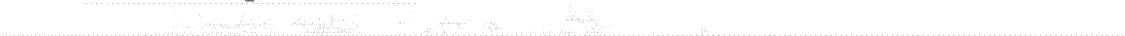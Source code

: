 # Network structure generated by ABC

digraph network {
size = "7.5,10";
center = true;
edge [dir = back];

{
  node [shape = plaintext];
  edge [style = invis];
  LevelTitle1 [label=""];
  LevelTitle2 [label=""];
  Level24 [label = ""];
  Level23 [label = ""];
  Level22 [label = ""];
  Level21 [label = ""];
  Level20 [label = ""];
  Level19 [label = ""];
  Level18 [label = ""];
  Level17 [label = ""];
  Level16 [label = ""];
  Level15 [label = ""];
  Level14 [label = ""];
  Level13 [label = ""];
  Level12 [label = ""];
  Level11 [label = ""];
  Level10 [label = ""];
  Level9 [label = ""];
  Level8 [label = ""];
  Level7 [label = ""];
  Level6 [label = ""];
  Level5 [label = ""];
  Level4 [label = ""];
  Level3 [label = ""];
  Level2 [label = ""];
  Level1 [label = ""];
  Level0 [label = ""];
  LevelTitle1 ->  LevelTitle2 ->  Level24 ->  Level23 ->  Level22 ->  Level21 ->  Level20 ->  Level19 ->  Level18 ->  Level17 ->  Level16 ->  Level15 ->  Level14 ->  Level13 ->  Level12 ->  Level11 ->  Level10 ->  Level9 ->  Level8 ->  Level7 ->  Level6 ->  Level5 ->  Level4 ->  Level3 ->  Level2 ->  Level1 ->  Level0;
}

{
  rank = same;
  LevelTitle1;
  title1 [shape=plaintext,
          fontsize=20,
          fontname = "Times-Roman",
          label="Network structure visualized by ABC\nBenchmark \"top\". Time was Thu Oct  8 20:19:00 2020. "
         ];
}

{
  rank = same;
  LevelTitle2;
  title2 [shape=plaintext,
          fontsize=18,
          fontname = "Times-Roman",
          label="The network contains 674 logic nodes and 0 latches.\n"
         ];
}

{
  rank = same;
  Level24;
  Node234 [label = "p_284_847_", shape = invtriangle, color = coral, fillcolor = coral];
  Node235 [label = "p_171_621_", shape = invtriangle, color = coral, fillcolor = coral];
  Node236 [label = "p_145_1358_", shape = invtriangle, color = coral, fillcolor = coral];
  Node237 [label = "p_150_1277_", shape = invtriangle, color = coral, fillcolor = coral];
  Node238 [label = "p_188_761_", shape = invtriangle, color = coral, fillcolor = coral];
  Node239 [label = "p_221_305_", shape = invtriangle, color = coral, fillcolor = coral];
  Node240 [label = "p_311_1278_", shape = invtriangle, color = coral, fillcolor = coral];
  Node241 [label = "p_158_349_", shape = invtriangle, color = coral, fillcolor = coral];
  Node242 [label = "p_235_307_", shape = invtriangle, color = coral, fillcolor = coral];
  Node243 [label = "p_259_414_", shape = invtriangle, color = coral, fillcolor = coral];
  Node244 [label = "p_299_692_", shape = invtriangle, color = coral, fillcolor = coral];
  Node245 [label = "p_160_609_", shape = invtriangle, color = coral, fillcolor = coral];
  Node246 [label = "p_367_288_", shape = invtriangle, color = coral, fillcolor = coral];
  Node247 [label = "p_288_700_", shape = invtriangle, color = coral, fillcolor = coral];
  Node248 [label = "p_301_694_", shape = invtriangle, color = coral, fillcolor = coral];
  Node249 [label = "p_384_262_", shape = invtriangle, color = coral, fillcolor = coral];
  Node250 [label = "p_218_311_", shape = invtriangle, color = coral, fillcolor = coral];
  Node251 [label = "p_261_506_", shape = invtriangle, color = coral, fillcolor = coral];
  Node252 [label = "p_236_303_", shape = invtriangle, color = coral, fillcolor = coral];
  Node253 [label = "p_319_656_", shape = invtriangle, color = coral, fillcolor = coral];
  Node254 [label = "p_321_848_", shape = invtriangle, color = coral, fillcolor = coral];
  Node255 [label = "p_350_301_", shape = invtriangle, color = coral, fillcolor = coral];
  Node256 [label = "p_397_1406_", shape = invtriangle, color = coral, fillcolor = coral];
  Node257 [label = "p_148_851_", shape = invtriangle, color = coral, fillcolor = coral];
  Node258 [label = "p_220_306_", shape = invtriangle, color = coral, fillcolor = coral];
  Node259 [label = "p_369_289_", shape = invtriangle, color = coral, fillcolor = coral];
  Node260 [label = "p_164_607_", shape = invtriangle, color = coral, fillcolor = coral];
  Node261 [label = "p_411_264_", shape = invtriangle, color = coral, fillcolor = coral];
  Node262 [label = "p_231_1422_", shape = invtriangle, color = coral, fillcolor = coral];
  Node263 [label = "p_297_849_", shape = invtriangle, color = coral, fillcolor = coral];
  Node264 [label = "p_168_623_", shape = invtriangle, color = coral, fillcolor = coral];
  Node265 [label = "p_156_1046_", shape = invtriangle, color = coral, fillcolor = coral];
  Node266 [label = "p_337_263_", shape = invtriangle, color = coral, fillcolor = coral];
  Node267 [label = "p_153_671_", shape = invtriangle, color = coral, fillcolor = coral];
  Node268 [label = "p_223_413_", shape = invtriangle, color = coral, fillcolor = coral];
  Node269 [label = "p_303_698_", shape = invtriangle, color = coral, fillcolor = coral];
  Node270 [label = "p_331_1401_", shape = invtriangle, color = coral, fillcolor = coral];
  Node271 [label = "p_391_379_", shape = invtriangle, color = coral, fillcolor = coral];
  Node272 [label = "p_395_1392_", shape = invtriangle, color = coral, fillcolor = coral];
  Node273 [label = "p_282_922_", shape = invtriangle, color = coral, fillcolor = coral];
  Node274 [label = "p_173_389_", shape = invtriangle, color = coral, fillcolor = coral];
  Node275 [label = "p_217_423_", shape = invtriangle, color = coral, fillcolor = coral];
  Node276 [label = "p_229_1180_", shape = invtriangle, color = coral, fillcolor = coral];
  Node277 [label = "p_280_850_", shape = invtriangle, color = coral, fillcolor = coral];
  Node278 [label = "p_335_299_", shape = invtriangle, color = coral, fillcolor = coral];
  Node279 [label = "p_162_612_", shape = invtriangle, color = coral, fillcolor = coral];
  Node280 [label = "p_227_1179_", shape = invtriangle, color = coral, fillcolor = coral];
  Node281 [label = "p_237_309_", shape = invtriangle, color = coral, fillcolor = coral];
  Node282 [label = "p_176_803_", shape = invtriangle, color = coral, fillcolor = coral];
  Node283 [label = "p_305_702_", shape = invtriangle, color = coral, fillcolor = coral];
  Node284 [label = "p_290_704_", shape = invtriangle, color = coral, fillcolor = coral];
  Node285 [label = "p_329_1414_", shape = invtriangle, color = coral, fillcolor = coral];
  Node286 [label = "p_286_696_", shape = invtriangle, color = coral, fillcolor = coral];
  Node287 [label = "p_295_1400_", shape = invtriangle, color = coral, fillcolor = coral];
  Node288 [label = "p_401_1276_", shape = invtriangle, color = coral, fillcolor = coral];
  Node289 [label = "p_238_304_", shape = invtriangle, color = coral, fillcolor = coral];
  Node290 [label = "p_323_923_", shape = invtriangle, color = coral, fillcolor = coral];
  Node291 [label = "p_325_507_", shape = invtriangle, color = coral, fillcolor = coral];
  Node292 [label = "p_219_302_", shape = invtriangle, color = coral, fillcolor = coral];
  Node293 [label = "p_166_625_", shape = invtriangle, color = coral, fillcolor = coral];
  Node294 [label = "p_409_298_", shape = invtriangle, color = coral, fillcolor = coral];
  Node295 [label = "p_234_376_", shape = invtriangle, color = coral, fillcolor = coral];
  Node296 [label = "p_308_1425_", shape = invtriangle, color = coral, fillcolor = coral];
  Node297 [label = "p_225_1424_", shape = invtriangle, color = coral, fillcolor = coral];
}

{
  rank = same;
  Level23;
  Node763 [label = "763\n", shape = ellipse];
}

{
  rank = same;
  Level22;
  Node761 [label = "761\n", shape = ellipse];
  Node762 [label = "762\n", shape = ellipse];
}

{
  rank = same;
  Level21;
  Node713 [label = "713\n", shape = ellipse];
}

{
  rank = same;
  Level20;
  Node712 [label = "712\n", shape = ellipse];
}

{
  rank = same;
  Level19;
  Node711 [label = "711\n", shape = ellipse];
  Node760 [label = "760\n", shape = ellipse];
}

{
  rank = same;
  Level18;
  Node693 [label = "693\n", shape = ellipse];
  Node710 [label = "710\n", shape = ellipse];
  Node759 [label = "759\n", shape = ellipse];
  Node958 [label = "958\n", shape = ellipse];
}

{
  rank = same;
  Level17;
  Node692 [label = "692\n", shape = ellipse];
  Node709 [label = "709\n", shape = ellipse];
  Node758 [label = "758\n", shape = ellipse];
  Node943 [label = "943\n", shape = ellipse];
  Node945 [label = "945\n", shape = ellipse];
}

{
  rank = same;
  Level16;
  Node565 [label = "565\n", shape = ellipse];
  Node646 [label = "646\n", shape = ellipse];
  Node691 [label = "691\n", shape = ellipse];
  Node702 [label = "702\n", shape = ellipse];
  Node757 [label = "757\n", shape = ellipse];
  Node941 [label = "941\n", shape = ellipse];
  Node969 [label = "969\n", shape = ellipse];
}

{
  rank = same;
  Level15;
  Node564 [label = "564\n", shape = ellipse];
  Node645 [label = "645\n", shape = ellipse];
  Node690 [label = "690\n", shape = ellipse];
  Node697 [label = "697\n", shape = ellipse];
  Node701 [label = "701\n", shape = ellipse];
  Node746 [label = "746\n", shape = ellipse];
  Node750 [label = "750\n", shape = ellipse];
  Node798 [label = "798\n", shape = ellipse];
  Node940 [label = "940\n", shape = ellipse];
}

{
  rank = same;
  Level14;
  Node443 [label = "443\n", shape = ellipse];
  Node563 [label = "563\n", shape = ellipse];
  Node617 [label = "617\n", shape = ellipse];
  Node643 [label = "643\n", shape = ellipse];
  Node689 [label = "689\n", shape = ellipse];
  Node696 [label = "696\n", shape = ellipse];
  Node700 [label = "700\n", shape = ellipse];
  Node707 [label = "707\n", shape = ellipse];
  Node745 [label = "745\n", shape = ellipse];
  Node749 [label = "749\n", shape = ellipse];
  Node755 [label = "755\n", shape = ellipse];
  Node796 [label = "796\n", shape = ellipse];
  Node838 [label = "838\n", shape = ellipse];
}

{
  rank = same;
  Level13;
  Node345 [label = "345\n", shape = ellipse];
  Node418 [label = "418\n", shape = ellipse];
  Node494 [label = "494\n", shape = ellipse];
  Node562 [label = "562\n", shape = ellipse];
  Node616 [label = "616\n", shape = ellipse];
  Node634 [label = "634\n", shape = ellipse];
  Node642 [label = "642\n", shape = ellipse];
  Node664 [label = "664\n", shape = ellipse];
  Node681 [label = "681\n", shape = ellipse];
  Node695 [label = "695\n", shape = ellipse];
  Node699 [label = "699\n", shape = ellipse];
  Node704 [label = "704\n", shape = ellipse];
  Node706 [label = "706\n", shape = ellipse];
  Node744 [label = "744\n", shape = ellipse];
  Node748 [label = "748\n", shape = ellipse];
  Node752 [label = "752\n", shape = ellipse];
  Node754 [label = "754\n", shape = ellipse];
  Node795 [label = "795\n", shape = ellipse];
  Node837 [label = "837\n", shape = ellipse];
}

{
  rank = same;
  Level12;
  Node344 [label = "344\n", shape = ellipse];
  Node417 [label = "417\n", shape = ellipse];
  Node493 [label = "493\n", shape = ellipse];
  Node561 [label = "561\n", shape = ellipse];
  Node614 [label = "614\n", shape = ellipse];
  Node615 [label = "615\n", shape = ellipse];
  Node633 [label = "633\n", shape = ellipse];
  Node641 [label = "641\n", shape = ellipse];
  Node653 [label = "653\n", shape = ellipse];
  Node662 [label = "662\n", shape = ellipse];
  Node663 [label = "663\n", shape = ellipse];
  Node670 [label = "670\n", shape = ellipse];
  Node679 [label = "679\n", shape = ellipse];
  Node680 [label = "680\n", shape = ellipse];
  Node688 [label = "688\n", shape = ellipse];
  Node694 [label = "694\n", shape = ellipse];
  Node705 [label = "705\n", shape = ellipse];
  Node722 [label = "722\n", shape = ellipse];
  Node729 [label = "729\n", shape = ellipse];
  Node736 [label = "736\n", shape = ellipse];
  Node743 [label = "743\n", shape = ellipse];
  Node793 [label = "793\n", shape = ellipse];
  Node794 [label = "794\n", shape = ellipse];
  Node835 [label = "835\n", shape = ellipse];
  Node836 [label = "836\n", shape = ellipse];
}

{
  rank = same;
  Level11;
  Node343 [label = "343\n", shape = ellipse];
  Node416 [label = "416\n", shape = ellipse];
  Node492 [label = "492\n", shape = ellipse];
  Node560 [label = "560\n", shape = ellipse];
  Node613 [label = "613\n", shape = ellipse];
  Node627 [label = "627\n", shape = ellipse];
  Node631 [label = "631\n", shape = ellipse];
  Node632 [label = "632\n", shape = ellipse];
  Node638 [label = "638\n", shape = ellipse];
  Node639 [label = "639\n", shape = ellipse];
  Node640 [label = "640\n", shape = ellipse];
  Node644 [label = "644\n", shape = ellipse];
  Node651 [label = "651\n", shape = ellipse];
  Node652 [label = "652\n", shape = ellipse];
  Node657 [label = "657\n", shape = ellipse];
  Node661 [label = "661\n", shape = ellipse];
  Node668 [label = "668\n", shape = ellipse];
  Node669 [label = "669\n", shape = ellipse];
  Node674 [label = "674\n", shape = ellipse];
  Node678 [label = "678\n", shape = ellipse];
  Node686 [label = "686\n", shape = ellipse];
  Node687 [label = "687\n", shape = ellipse];
  Node698 [label = "698\n", shape = ellipse];
  Node703 [label = "703\n", shape = ellipse];
  Node708 [label = "708\n", shape = ellipse];
  Node720 [label = "720\n", shape = ellipse];
  Node721 [label = "721\n", shape = ellipse];
  Node727 [label = "727\n", shape = ellipse];
  Node728 [label = "728\n", shape = ellipse];
  Node734 [label = "734\n", shape = ellipse];
  Node735 [label = "735\n", shape = ellipse];
  Node741 [label = "741\n", shape = ellipse];
  Node742 [label = "742\n", shape = ellipse];
  Node747 [label = "747\n", shape = ellipse];
  Node751 [label = "751\n", shape = ellipse];
  Node753 [label = "753\n", shape = ellipse];
  Node756 [label = "756\n", shape = ellipse];
  Node792 [label = "792\n", shape = ellipse];
  Node834 [label = "834\n", shape = ellipse];
  Node942 [label = "942\n", shape = ellipse];
}

{
  rank = same;
  Level10;
  Node341 [label = "341\n", shape = ellipse];
  Node342 [label = "342\n", shape = ellipse];
  Node415 [label = "415\n", shape = ellipse];
  Node442 [label = "442\n", shape = ellipse];
  Node491 [label = "491\n", shape = ellipse];
  Node559 [label = "559\n", shape = ellipse];
  Node607 [label = "607\n", shape = ellipse];
  Node612 [label = "612\n", shape = ellipse];
  Node626 [label = "626\n", shape = ellipse];
  Node630 [label = "630\n", shape = ellipse];
  Node637 [label = "637\n", shape = ellipse];
  Node648 [label = "648\n", shape = ellipse];
  Node650 [label = "650\n", shape = ellipse];
  Node656 [label = "656\n", shape = ellipse];
  Node660 [label = "660\n", shape = ellipse];
  Node667 [label = "667\n", shape = ellipse];
  Node673 [label = "673\n", shape = ellipse];
  Node677 [label = "677\n", shape = ellipse];
  Node683 [label = "683\n", shape = ellipse];
  Node685 [label = "685\n", shape = ellipse];
  Node717 [label = "717\n", shape = ellipse];
  Node719 [label = "719\n", shape = ellipse];
  Node724 [label = "724\n", shape = ellipse];
  Node726 [label = "726\n", shape = ellipse];
  Node731 [label = "731\n", shape = ellipse];
  Node733 [label = "733\n", shape = ellipse];
  Node738 [label = "738\n", shape = ellipse];
  Node740 [label = "740\n", shape = ellipse];
  Node786 [label = "786\n", shape = ellipse];
  Node791 [label = "791\n", shape = ellipse];
  Node828 [label = "828\n", shape = ellipse];
  Node833 [label = "833\n", shape = ellipse];
  Node939 [label = "939\n", shape = ellipse];
}

{
  rank = same;
  Level9;
  Node340 [label = "340\n", shape = ellipse];
  Node362 [label = "362\n", shape = ellipse];
  Node375 [label = "375\n", shape = ellipse];
  Node388 [label = "388\n", shape = ellipse];
  Node401 [label = "401\n", shape = ellipse];
  Node414 [label = "414\n", shape = ellipse];
  Node431 [label = "431\n", shape = ellipse];
  Node452 [label = "452\n", shape = ellipse];
  Node458 [label = "458\n", shape = ellipse];
  Node464 [label = "464\n", shape = ellipse];
  Node477 [label = "477\n", shape = ellipse];
  Node490 [label = "490\n", shape = ellipse];
  Node506 [label = "506\n", shape = ellipse];
  Node519 [label = "519\n", shape = ellipse];
  Node532 [label = "532\n", shape = ellipse];
  Node545 [label = "545\n", shape = ellipse];
  Node558 [label = "558\n", shape = ellipse];
  Node593 [label = "593\n", shape = ellipse];
  Node604 [label = "604\n", shape = ellipse];
  Node606 [label = "606\n", shape = ellipse];
  Node609 [label = "609\n", shape = ellipse];
  Node611 [label = "611\n", shape = ellipse];
  Node624 [label = "624\n", shape = ellipse];
  Node625 [label = "625\n", shape = ellipse];
  Node628 [label = "628\n", shape = ellipse];
  Node629 [label = "629\n", shape = ellipse];
  Node635 [label = "635\n", shape = ellipse];
  Node636 [label = "636\n", shape = ellipse];
  Node647 [label = "647\n", shape = ellipse];
  Node649 [label = "649\n", shape = ellipse];
  Node654 [label = "654\n", shape = ellipse];
  Node655 [label = "655\n", shape = ellipse];
  Node658 [label = "658\n", shape = ellipse];
  Node659 [label = "659\n", shape = ellipse];
  Node665 [label = "665\n", shape = ellipse];
  Node666 [label = "666\n", shape = ellipse];
  Node671 [label = "671\n", shape = ellipse];
  Node672 [label = "672\n", shape = ellipse];
  Node675 [label = "675\n", shape = ellipse];
  Node676 [label = "676\n", shape = ellipse];
  Node682 [label = "682\n", shape = ellipse];
  Node684 [label = "684\n", shape = ellipse];
  Node716 [label = "716\n", shape = ellipse];
  Node718 [label = "718\n", shape = ellipse];
  Node723 [label = "723\n", shape = ellipse];
  Node725 [label = "725\n", shape = ellipse];
  Node730 [label = "730\n", shape = ellipse];
  Node732 [label = "732\n", shape = ellipse];
  Node737 [label = "737\n", shape = ellipse];
  Node739 [label = "739\n", shape = ellipse];
  Node778 [label = "778\n", shape = ellipse];
  Node783 [label = "783\n", shape = ellipse];
  Node785 [label = "785\n", shape = ellipse];
  Node788 [label = "788\n", shape = ellipse];
  Node790 [label = "790\n", shape = ellipse];
  Node807 [label = "807\n", shape = ellipse];
  Node825 [label = "825\n", shape = ellipse];
  Node827 [label = "827\n", shape = ellipse];
  Node830 [label = "830\n", shape = ellipse];
  Node832 [label = "832\n", shape = ellipse];
  Node937 [label = "937\n", shape = ellipse];
  Node970 [label = "970\n", shape = ellipse];
}

{
  rank = same;
  Level8;
  Node338 [label = "338\n", shape = ellipse];
  Node339 [label = "339\n", shape = ellipse];
  Node360 [label = "360\n", shape = ellipse];
  Node361 [label = "361\n", shape = ellipse];
  Node373 [label = "373\n", shape = ellipse];
  Node374 [label = "374\n", shape = ellipse];
  Node386 [label = "386\n", shape = ellipse];
  Node387 [label = "387\n", shape = ellipse];
  Node399 [label = "399\n", shape = ellipse];
  Node400 [label = "400\n", shape = ellipse];
  Node412 [label = "412\n", shape = ellipse];
  Node413 [label = "413\n", shape = ellipse];
  Node429 [label = "429\n", shape = ellipse];
  Node430 [label = "430\n", shape = ellipse];
  Node450 [label = "450\n", shape = ellipse];
  Node451 [label = "451\n", shape = ellipse];
  Node456 [label = "456\n", shape = ellipse];
  Node457 [label = "457\n", shape = ellipse];
  Node462 [label = "462\n", shape = ellipse];
  Node463 [label = "463\n", shape = ellipse];
  Node475 [label = "475\n", shape = ellipse];
  Node476 [label = "476\n", shape = ellipse];
  Node488 [label = "488\n", shape = ellipse];
  Node489 [label = "489\n", shape = ellipse];
  Node504 [label = "504\n", shape = ellipse];
  Node505 [label = "505\n", shape = ellipse];
  Node517 [label = "517\n", shape = ellipse];
  Node518 [label = "518\n", shape = ellipse];
  Node530 [label = "530\n", shape = ellipse];
  Node531 [label = "531\n", shape = ellipse];
  Node543 [label = "543\n", shape = ellipse];
  Node544 [label = "544\n", shape = ellipse];
  Node556 [label = "556\n", shape = ellipse];
  Node557 [label = "557\n", shape = ellipse];
  Node591 [label = "591\n", shape = ellipse];
  Node592 [label = "592\n", shape = ellipse];
  Node603 [label = "603\n", shape = ellipse];
  Node605 [label = "605\n", shape = ellipse];
  Node608 [label = "608\n", shape = ellipse];
  Node610 [label = "610\n", shape = ellipse];
  Node620 [label = "620\n", shape = ellipse];
  Node623 [label = "623\n", shape = ellipse];
  Node715 [label = "715\n", shape = ellipse];
  Node770 [label = "770\n", shape = ellipse];
  Node782 [label = "782\n", shape = ellipse];
  Node784 [label = "784\n", shape = ellipse];
  Node787 [label = "787\n", shape = ellipse];
  Node789 [label = "789\n", shape = ellipse];
  Node805 [label = "805\n", shape = ellipse];
  Node806 [label = "806\n", shape = ellipse];
  Node824 [label = "824\n", shape = ellipse];
  Node826 [label = "826\n", shape = ellipse];
  Node829 [label = "829\n", shape = ellipse];
  Node831 [label = "831\n", shape = ellipse];
  Node841 [label = "841\n", shape = ellipse];
  Node875 [label = "875\n", shape = ellipse];
  Node901 [label = "901\n", shape = ellipse];
  Node904 [label = "904\n", shape = ellipse];
  Node936 [label = "936\n", shape = ellipse];
  Node961 [label = "961\n", shape = ellipse];
  Node967 [label = "967\n", shape = ellipse];
}

{
  rank = same;
  Level7;
  Node318 [label = "318\n", shape = ellipse];
  Node336 [label = "336\n", shape = ellipse];
  Node359 [label = "359\n", shape = ellipse];
  Node372 [label = "372\n", shape = ellipse];
  Node385 [label = "385\n", shape = ellipse];
  Node398 [label = "398\n", shape = ellipse];
  Node411 [label = "411\n", shape = ellipse];
  Node428 [label = "428\n", shape = ellipse];
  Node441 [label = "441\n", shape = ellipse];
  Node449 [label = "449\n", shape = ellipse];
  Node455 [label = "455\n", shape = ellipse];
  Node461 [label = "461\n", shape = ellipse];
  Node474 [label = "474\n", shape = ellipse];
  Node487 [label = "487\n", shape = ellipse];
  Node503 [label = "503\n", shape = ellipse];
  Node516 [label = "516\n", shape = ellipse];
  Node529 [label = "529\n", shape = ellipse];
  Node542 [label = "542\n", shape = ellipse];
  Node555 [label = "555\n", shape = ellipse];
  Node578 [label = "578\n", shape = ellipse];
  Node587 [label = "587\n", shape = ellipse];
  Node590 [label = "590\n", shape = ellipse];
  Node596 [label = "596\n", shape = ellipse];
  Node599 [label = "599\n", shape = ellipse];
  Node602 [label = "602\n", shape = ellipse];
  Node619 [label = "619\n", shape = ellipse];
  Node622 [label = "622\n", shape = ellipse];
  Node714 [label = "714\n", shape = ellipse];
  Node766 [label = "766\n", shape = ellipse];
  Node768 [label = "768\n", shape = ellipse];
  Node769 [label = "769\n", shape = ellipse];
  Node777 [label = "777\n", shape = ellipse];
  Node780 [label = "780\n", shape = ellipse];
  Node801 [label = "801\n", shape = ellipse];
  Node804 [label = "804\n", shape = ellipse];
  Node817 [label = "817\n", shape = ellipse];
  Node820 [label = "820\n", shape = ellipse];
  Node823 [label = "823\n", shape = ellipse];
  Node839 [label = "839\n", shape = ellipse];
  Node873 [label = "873\n", shape = ellipse];
  Node874 [label = "874\n", shape = ellipse];
  Node899 [label = "899\n", shape = ellipse];
  Node900 [label = "900\n", shape = ellipse];
  Node903 [label = "903\n", shape = ellipse];
  Node934 [label = "934\n", shape = ellipse];
  Node935 [label = "935\n", shape = ellipse];
}

{
  rank = same;
  Level6;
  Node309 [label = "309\n", shape = ellipse];
  Node317 [label = "317\n", shape = ellipse];
  Node326 [label = "326\n", shape = ellipse];
  Node334 [label = "334\n", shape = ellipse];
  Node335 [label = "335\n", shape = ellipse];
  Node337 [label = "337\n", shape = ellipse];
  Node357 [label = "357\n", shape = ellipse];
  Node370 [label = "370\n", shape = ellipse];
  Node383 [label = "383\n", shape = ellipse];
  Node396 [label = "396\n", shape = ellipse];
  Node409 [label = "409\n", shape = ellipse];
  Node426 [label = "426\n", shape = ellipse];
  Node439 [label = "439\n", shape = ellipse];
  Node447 [label = "447\n", shape = ellipse];
  Node453 [label = "453\n", shape = ellipse];
  Node459 [label = "459\n", shape = ellipse];
  Node472 [label = "472\n", shape = ellipse];
  Node485 [label = "485\n", shape = ellipse];
  Node501 [label = "501\n", shape = ellipse];
  Node514 [label = "514\n", shape = ellipse];
  Node527 [label = "527\n", shape = ellipse];
  Node540 [label = "540\n", shape = ellipse];
  Node553 [label = "553\n", shape = ellipse];
  Node577 [label = "577\n", shape = ellipse];
  Node585 [label = "585\n", shape = ellipse];
  Node586 [label = "586\n", shape = ellipse];
  Node588 [label = "588\n", shape = ellipse];
  Node589 [label = "589\n", shape = ellipse];
  Node594 [label = "594\n", shape = ellipse];
  Node595 [label = "595\n", shape = ellipse];
  Node597 [label = "597\n", shape = ellipse];
  Node598 [label = "598\n", shape = ellipse];
  Node600 [label = "600\n", shape = ellipse];
  Node601 [label = "601\n", shape = ellipse];
  Node618 [label = "618\n", shape = ellipse];
  Node621 [label = "621\n", shape = ellipse];
  Node764 [label = "764\n", shape = ellipse];
  Node765 [label = "765\n", shape = ellipse];
  Node767 [label = "767\n", shape = ellipse];
  Node775 [label = "775\n", shape = ellipse];
  Node776 [label = "776\n", shape = ellipse];
  Node779 [label = "779\n", shape = ellipse];
  Node797 [label = "797\n", shape = ellipse];
  Node799 [label = "799\n", shape = ellipse];
  Node800 [label = "800\n", shape = ellipse];
  Node802 [label = "802\n", shape = ellipse];
  Node803 [label = "803\n", shape = ellipse];
  Node815 [label = "815\n", shape = ellipse];
  Node816 [label = "816\n", shape = ellipse];
  Node818 [label = "818\n", shape = ellipse];
  Node819 [label = "819\n", shape = ellipse];
  Node821 [label = "821\n", shape = ellipse];
  Node822 [label = "822\n", shape = ellipse];
  Node840 [label = "840\n", shape = ellipse];
  Node872 [label = "872\n", shape = ellipse];
  Node898 [label = "898\n", shape = ellipse];
  Node902 [label = "902\n", shape = ellipse];
  Node933 [label = "933\n", shape = ellipse];
  Node948 [label = "948\n", shape = ellipse];
  Node953 [label = "953\n", shape = ellipse];
  Node955 [label = "955\n", shape = ellipse];
}

{
  rank = same;
  Level5;
  Node308 [label = "308\n", shape = ellipse];
  Node316 [label = "316\n", shape = ellipse];
  Node325 [label = "325\n", shape = ellipse];
  Node333 [label = "333\n", shape = ellipse];
  Node356 [label = "356\n", shape = ellipse];
  Node369 [label = "369\n", shape = ellipse];
  Node382 [label = "382\n", shape = ellipse];
  Node395 [label = "395\n", shape = ellipse];
  Node408 [label = "408\n", shape = ellipse];
  Node425 [label = "425\n", shape = ellipse];
  Node438 [label = "438\n", shape = ellipse];
  Node471 [label = "471\n", shape = ellipse];
  Node484 [label = "484\n", shape = ellipse];
  Node500 [label = "500\n", shape = ellipse];
  Node513 [label = "513\n", shape = ellipse];
  Node526 [label = "526\n", shape = ellipse];
  Node539 [label = "539\n", shape = ellipse];
  Node552 [label = "552\n", shape = ellipse];
  Node575 [label = "575\n", shape = ellipse];
  Node774 [label = "774\n", shape = ellipse];
  Node814 [label = "814\n", shape = ellipse];
  Node866 [label = "866\n", shape = ellipse];
  Node871 [label = "871\n", shape = ellipse];
  Node892 [label = "892\n", shape = ellipse];
  Node897 [label = "897\n", shape = ellipse];
  Node927 [label = "927\n", shape = ellipse];
  Node932 [label = "932\n", shape = ellipse];
  Node950 [label = "950\n", shape = ellipse];
}

{
  rank = same;
  Level4;
  Node307 [label = "307\n", shape = ellipse];
  Node315 [label = "315\n", shape = ellipse];
  Node324 [label = "324\n", shape = ellipse];
  Node332 [label = "332\n", shape = ellipse];
  Node355 [label = "355\n", shape = ellipse];
  Node368 [label = "368\n", shape = ellipse];
  Node381 [label = "381\n", shape = ellipse];
  Node394 [label = "394\n", shape = ellipse];
  Node407 [label = "407\n", shape = ellipse];
  Node424 [label = "424\n", shape = ellipse];
  Node437 [label = "437\n", shape = ellipse];
  Node470 [label = "470\n", shape = ellipse];
  Node483 [label = "483\n", shape = ellipse];
  Node499 [label = "499\n", shape = ellipse];
  Node512 [label = "512\n", shape = ellipse];
  Node525 [label = "525\n", shape = ellipse];
  Node538 [label = "538\n", shape = ellipse];
  Node551 [label = "551\n", shape = ellipse];
  Node570 [label = "570\n", shape = ellipse];
  Node574 [label = "574\n", shape = ellipse];
  Node584 [label = "584\n", shape = ellipse];
  Node773 [label = "773\n", shape = ellipse];
  Node813 [label = "813\n", shape = ellipse];
  Node852 [label = "852\n", shape = ellipse];
  Node863 [label = "863\n", shape = ellipse];
  Node865 [label = "865\n", shape = ellipse];
  Node868 [label = "868\n", shape = ellipse];
  Node870 [label = "870\n", shape = ellipse];
  Node889 [label = "889\n", shape = ellipse];
  Node891 [label = "891\n", shape = ellipse];
  Node894 [label = "894\n", shape = ellipse];
  Node896 [label = "896\n", shape = ellipse];
  Node913 [label = "913\n", shape = ellipse];
  Node924 [label = "924\n", shape = ellipse];
  Node926 [label = "926\n", shape = ellipse];
  Node929 [label = "929\n", shape = ellipse];
  Node931 [label = "931\n", shape = ellipse];
}

{
  rank = same;
  Level3;
  Node306 [label = "306\n", shape = ellipse];
  Node314 [label = "314\n", shape = ellipse];
  Node323 [label = "323\n", shape = ellipse];
  Node331 [label = "331\n", shape = ellipse];
  Node354 [label = "354\n", shape = ellipse];
  Node367 [label = "367\n", shape = ellipse];
  Node380 [label = "380\n", shape = ellipse];
  Node393 [label = "393\n", shape = ellipse];
  Node406 [label = "406\n", shape = ellipse];
  Node423 [label = "423\n", shape = ellipse];
  Node436 [label = "436\n", shape = ellipse];
  Node469 [label = "469\n", shape = ellipse];
  Node482 [label = "482\n", shape = ellipse];
  Node498 [label = "498\n", shape = ellipse];
  Node511 [label = "511\n", shape = ellipse];
  Node524 [label = "524\n", shape = ellipse];
  Node537 [label = "537\n", shape = ellipse];
  Node550 [label = "550\n", shape = ellipse];
  Node569 [label = "569\n", shape = ellipse];
  Node573 [label = "573\n", shape = ellipse];
  Node581 [label = "581\n", shape = ellipse];
  Node772 [label = "772\n", shape = ellipse];
  Node812 [label = "812\n", shape = ellipse];
  Node850 [label = "850\n", shape = ellipse];
  Node851 [label = "851\n", shape = ellipse];
  Node862 [label = "862\n", shape = ellipse];
  Node864 [label = "864\n", shape = ellipse];
  Node867 [label = "867\n", shape = ellipse];
  Node869 [label = "869\n", shape = ellipse];
  Node888 [label = "888\n", shape = ellipse];
  Node890 [label = "890\n", shape = ellipse];
  Node893 [label = "893\n", shape = ellipse];
  Node895 [label = "895\n", shape = ellipse];
  Node911 [label = "911\n", shape = ellipse];
  Node912 [label = "912\n", shape = ellipse];
  Node923 [label = "923\n", shape = ellipse];
  Node925 [label = "925\n", shape = ellipse];
  Node928 [label = "928\n", shape = ellipse];
  Node930 [label = "930\n", shape = ellipse];
}

{
  rank = same;
  Level2;
  Node299 [label = "299\n", shape = ellipse];
  Node301 [label = "301\n", shape = ellipse];
  Node303 [label = "303\n", shape = ellipse];
  Node305 [label = "305\n", shape = ellipse];
  Node310 [label = "310\n", shape = ellipse];
  Node311 [label = "311\n", shape = ellipse];
  Node312 [label = "312\n", shape = ellipse];
  Node313 [label = "313\n", shape = ellipse];
  Node319 [label = "319\n", shape = ellipse];
  Node320 [label = "320\n", shape = ellipse];
  Node321 [label = "321\n", shape = ellipse];
  Node322 [label = "322\n", shape = ellipse];
  Node327 [label = "327\n", shape = ellipse];
  Node328 [label = "328\n", shape = ellipse];
  Node329 [label = "329\n", shape = ellipse];
  Node330 [label = "330\n", shape = ellipse];
  Node347 [label = "347\n", shape = ellipse];
  Node349 [label = "349\n", shape = ellipse];
  Node351 [label = "351\n", shape = ellipse];
  Node353 [label = "353\n", shape = ellipse];
  Node363 [label = "363\n", shape = ellipse];
  Node364 [label = "364\n", shape = ellipse];
  Node365 [label = "365\n", shape = ellipse];
  Node366 [label = "366\n", shape = ellipse];
  Node376 [label = "376\n", shape = ellipse];
  Node377 [label = "377\n", shape = ellipse];
  Node378 [label = "378\n", shape = ellipse];
  Node379 [label = "379\n", shape = ellipse];
  Node389 [label = "389\n", shape = ellipse];
  Node390 [label = "390\n", shape = ellipse];
  Node391 [label = "391\n", shape = ellipse];
  Node392 [label = "392\n", shape = ellipse];
  Node402 [label = "402\n", shape = ellipse];
  Node403 [label = "403\n", shape = ellipse];
  Node404 [label = "404\n", shape = ellipse];
  Node405 [label = "405\n", shape = ellipse];
  Node419 [label = "419\n", shape = ellipse];
  Node420 [label = "420\n", shape = ellipse];
  Node421 [label = "421\n", shape = ellipse];
  Node422 [label = "422\n", shape = ellipse];
  Node432 [label = "432\n", shape = ellipse];
  Node433 [label = "433\n", shape = ellipse];
  Node434 [label = "434\n", shape = ellipse];
  Node435 [label = "435\n", shape = ellipse];
  Node446 [label = "446\n", shape = ellipse];
  Node465 [label = "465\n", shape = ellipse];
  Node466 [label = "466\n", shape = ellipse];
  Node467 [label = "467\n", shape = ellipse];
  Node468 [label = "468\n", shape = ellipse];
  Node478 [label = "478\n", shape = ellipse];
  Node479 [label = "479\n", shape = ellipse];
  Node480 [label = "480\n", shape = ellipse];
  Node481 [label = "481\n", shape = ellipse];
  Node495 [label = "495\n", shape = ellipse];
  Node496 [label = "496\n", shape = ellipse];
  Node497 [label = "497\n", shape = ellipse];
  Node507 [label = "507\n", shape = ellipse];
  Node508 [label = "508\n", shape = ellipse];
  Node509 [label = "509\n", shape = ellipse];
  Node510 [label = "510\n", shape = ellipse];
  Node520 [label = "520\n", shape = ellipse];
  Node521 [label = "521\n", shape = ellipse];
  Node522 [label = "522\n", shape = ellipse];
  Node523 [label = "523\n", shape = ellipse];
  Node533 [label = "533\n", shape = ellipse];
  Node534 [label = "534\n", shape = ellipse];
  Node535 [label = "535\n", shape = ellipse];
  Node536 [label = "536\n", shape = ellipse];
  Node546 [label = "546\n", shape = ellipse];
  Node547 [label = "547\n", shape = ellipse];
  Node548 [label = "548\n", shape = ellipse];
  Node549 [label = "549\n", shape = ellipse];
  Node568 [label = "568\n", shape = ellipse];
  Node572 [label = "572\n", shape = ellipse];
  Node576 [label = "576\n", shape = ellipse];
  Node580 [label = "580\n", shape = ellipse];
  Node583 [label = "583\n", shape = ellipse];
  Node771 [label = "771\n", shape = ellipse];
  Node808 [label = "808\n", shape = ellipse];
  Node809 [label = "809\n", shape = ellipse];
  Node810 [label = "810\n", shape = ellipse];
  Node811 [label = "811\n", shape = ellipse];
  Node843 [label = "843\n", shape = ellipse];
  Node846 [label = "846\n", shape = ellipse];
  Node849 [label = "849\n", shape = ellipse];
  Node855 [label = "855\n", shape = ellipse];
  Node858 [label = "858\n", shape = ellipse];
  Node861 [label = "861\n", shape = ellipse];
  Node878 [label = "878\n", shape = ellipse];
  Node881 [label = "881\n", shape = ellipse];
  Node884 [label = "884\n", shape = ellipse];
  Node887 [label = "887\n", shape = ellipse];
  Node907 [label = "907\n", shape = ellipse];
  Node910 [label = "910\n", shape = ellipse];
  Node916 [label = "916\n", shape = ellipse];
  Node919 [label = "919\n", shape = ellipse];
  Node922 [label = "922\n", shape = ellipse];
  Node938 [label = "938\n", shape = ellipse];
}

{
  rank = same;
  Level1;
  Node298 [label = "298\n", shape = ellipse];
  Node300 [label = "300\n", shape = ellipse];
  Node302 [label = "302\n", shape = ellipse];
  Node304 [label = "304\n", shape = ellipse];
  Node346 [label = "346\n", shape = ellipse];
  Node348 [label = "348\n", shape = ellipse];
  Node350 [label = "350\n", shape = ellipse];
  Node352 [label = "352\n", shape = ellipse];
  Node358 [label = "358\n", shape = ellipse];
  Node371 [label = "371\n", shape = ellipse];
  Node384 [label = "384\n", shape = ellipse];
  Node397 [label = "397\n", shape = ellipse];
  Node410 [label = "410\n", shape = ellipse];
  Node427 [label = "427\n", shape = ellipse];
  Node440 [label = "440\n", shape = ellipse];
  Node444 [label = "444\n", shape = ellipse];
  Node445 [label = "445\n", shape = ellipse];
  Node448 [label = "448\n", shape = ellipse];
  Node454 [label = "454\n", shape = ellipse];
  Node460 [label = "460\n", shape = ellipse];
  Node473 [label = "473\n", shape = ellipse];
  Node486 [label = "486\n", shape = ellipse];
  Node502 [label = "502\n", shape = ellipse];
  Node515 [label = "515\n", shape = ellipse];
  Node528 [label = "528\n", shape = ellipse];
  Node541 [label = "541\n", shape = ellipse];
  Node554 [label = "554\n", shape = ellipse];
  Node566 [label = "566\n", shape = ellipse];
  Node567 [label = "567\n", shape = ellipse];
  Node571 [label = "571\n", shape = ellipse];
  Node579 [label = "579\n", shape = ellipse];
  Node582 [label = "582\n", shape = ellipse];
  Node781 [label = "781\n", shape = ellipse];
  Node842 [label = "842\n", shape = ellipse];
  Node844 [label = "844\n", shape = ellipse];
  Node845 [label = "845\n", shape = ellipse];
  Node847 [label = "847\n", shape = ellipse];
  Node848 [label = "848\n", shape = ellipse];
  Node853 [label = "853\n", shape = ellipse];
  Node854 [label = "854\n", shape = ellipse];
  Node856 [label = "856\n", shape = ellipse];
  Node857 [label = "857\n", shape = ellipse];
  Node859 [label = "859\n", shape = ellipse];
  Node860 [label = "860\n", shape = ellipse];
  Node876 [label = "876\n", shape = ellipse];
  Node877 [label = "877\n", shape = ellipse];
  Node879 [label = "879\n", shape = ellipse];
  Node880 [label = "880\n", shape = ellipse];
  Node882 [label = "882\n", shape = ellipse];
  Node883 [label = "883\n", shape = ellipse];
  Node885 [label = "885\n", shape = ellipse];
  Node886 [label = "886\n", shape = ellipse];
  Node905 [label = "905\n", shape = ellipse];
  Node906 [label = "906\n", shape = ellipse];
  Node908 [label = "908\n", shape = ellipse];
  Node909 [label = "909\n", shape = ellipse];
  Node914 [label = "914\n", shape = ellipse];
  Node915 [label = "915\n", shape = ellipse];
  Node917 [label = "917\n", shape = ellipse];
  Node918 [label = "918\n", shape = ellipse];
  Node920 [label = "920\n", shape = ellipse];
  Node921 [label = "921\n", shape = ellipse];
  Node946 [label = "946\n", shape = ellipse];
  Node947 [label = "947\n", shape = ellipse];
  Node949 [label = "949\n", shape = ellipse];
  Node951 [label = "951\n", shape = ellipse];
  Node952 [label = "952\n", shape = ellipse];
  Node954 [label = "954\n", shape = ellipse];
  Node956 [label = "956\n", shape = ellipse];
  Node957 [label = "957\n", shape = ellipse];
  Node959 [label = "959\n", shape = ellipse];
  Node960 [label = "960\n", shape = ellipse];
  Node962 [label = "962\n", shape = ellipse];
  Node963 [label = "963\n", shape = ellipse];
  Node964 [label = "964\n", shape = ellipse];
  Node965 [label = "965\n", shape = ellipse];
  Node966 [label = "966\n", shape = ellipse];
  Node968 [label = "968\n", shape = ellipse];
  Node971 [label = "971\n", shape = ellipse];
}

{
  rank = same;
  Level0;
  Node1 [label = "p_193_130_", shape = triangle, color = coral, fillcolor = coral];
  Node2 [label = "p_257_171_", shape = triangle, color = coral, fillcolor = coral];
  Node3 [label = "p_2435_225_", shape = triangle, color = coral, fillcolor = coral];
  Node4 [label = "p_79_60_", shape = triangle, color = coral, fillcolor = coral];
  Node5 [label = "p_135_106_", shape = triangle, color = coral, fillcolor = coral];
  Node6 [label = "p_142_113_", shape = triangle, color = coral, fillcolor = coral];
  Node7 [label = "p_192_129_", shape = triangle, color = coral, fillcolor = coral];
  Node8 [label = "p_209_146_", shape = triangle, color = coral, fillcolor = coral];
  Node9 [label = "p_2096_218_", shape = triangle, color = coral, fillcolor = coral];
  Node10 [label = "p_2454_230_", shape = triangle, color = coral, fillcolor = coral];
  Node11 [label = "p_4_3_", shape = triangle, color = coral, fillcolor = coral];
  Node12 [label = "p_51_36_", shape = triangle, color = coral, fillcolor = coral];
  Node13 [label = "p_52_37_", shape = triangle, color = coral, fillcolor = coral];
  Node14 [label = "p_112_87_", shape = triangle, color = coral, fillcolor = coral];
  Node15 [label = "p_126_99_", shape = triangle, color = coral, fillcolor = coral];
  Node16 [label = "p_179_118_", shape = triangle, color = coral, fillcolor = coral];
  Node17 [label = "p_189_126_", shape = triangle, color = coral, fillcolor = coral];
  Node18 [label = "p_21_14_", shape = triangle, color = coral, fillcolor = coral];
  Node19 [label = "p_25_18_", shape = triangle, color = coral, fillcolor = coral];
  Node20 [label = "p_90_69_", shape = triangle, color = coral, fillcolor = coral];
  Node21 [label = "p_206_143_", shape = triangle, color = coral, fillcolor = coral];
  Node22 [label = "p_253_167_", shape = triangle, color = coral, fillcolor = coral];
  Node23 [label = "p_277_187_", shape = triangle, color = coral, fillcolor = coral];
  Node24 [label = "p_60_43_", shape = triangle, color = coral, fillcolor = coral];
  Node25 [label = "p_61_44_", shape = triangle, color = coral, fillcolor = coral];
  Node26 [label = "p_66_49_", shape = triangle, color = coral, fillcolor = coral];
  Node27 [label = "p_202_139_", shape = triangle, color = coral, fillcolor = coral];
  Node28 [label = "p_22_15_", shape = triangle, color = coral, fillcolor = coral];
  Node29 [label = "p_24_17_", shape = triangle, color = coral, fillcolor = coral];
  Node30 [label = "p_119_94_", shape = triangle, color = coral, fillcolor = coral];
  Node31 [label = "p_132_105_", shape = triangle, color = coral, fillcolor = coral];
  Node32 [label = "p_203_140_", shape = triangle, color = coral, fillcolor = coral];
  Node33 [label = "p_250_164_", shape = triangle, color = coral, fillcolor = coral];
  Node34 [label = "p_267_177_", shape = triangle, color = coral, fillcolor = coral];
  Node35 [label = "p_270_180_", shape = triangle, color = coral, fillcolor = coral];
  Node36 [label = "p_559_193_", shape = triangle, color = coral, fillcolor = coral];
  Node37 [label = "p_2443_227_", shape = triangle, color = coral, fillcolor = coral];
  Node38 [label = "p_3_2_", shape = triangle, color = coral, fillcolor = coral];
  Node39 [label = "p_53_38_", shape = triangle, color = coral, fillcolor = coral];
  Node40 [label = "p_54_39_", shape = triangle, color = coral, fillcolor = coral];
  Node41 [label = "p_102_79_", shape = triangle, color = coral, fillcolor = coral];
  Node42 [label = "p_182_121_", shape = triangle, color = coral, fillcolor = coral];
  Node43 [label = "p_212_149_", shape = triangle, color = coral, fillcolor = coral];
  Node44 [label = "p_1961_204_", shape = triangle, color = coral, fillcolor = coral];
  Node45 [label = "p_1986_209_", shape = triangle, color = coral, fillcolor = coral];
  Node46 [label = "p_2090_217_", shape = triangle, color = coral, fillcolor = coral];
  Node47 [label = "p_2430_224_", shape = triangle, color = coral, fillcolor = coral];
  Node48 [label = "p_23_16_", shape = triangle, color = coral, fillcolor = coral];
  Node49 [label = "p_169_114_", shape = triangle, color = coral, fillcolor = coral];
  Node50 [label = "p_213_150_", shape = triangle, color = coral, fillcolor = coral];
  Node51 [label = "p_242_156_", shape = triangle, color = coral, fillcolor = coral];
  Node52 [label = "p_28_21_", shape = triangle, color = coral, fillcolor = coral];
  Node53 [label = "p_29_22_", shape = triangle, color = coral, fillcolor = coral];
  Node54 [label = "p_93_72_", shape = triangle, color = coral, fillcolor = coral];
  Node55 [label = "p_94_73_", shape = triangle, color = coral, fillcolor = coral];
  Node56 [label = "p_95_74_", shape = triangle, color = coral, fillcolor = coral];
  Node57 [label = "p_96_75_", shape = triangle, color = coral, fillcolor = coral];
  Node58 [label = "p_128_101_", shape = triangle, color = coral, fillcolor = coral];
  Node59 [label = "p_651_195_", shape = triangle, color = coral, fillcolor = coral];
  Node60 [label = "p_661_196_", shape = triangle, color = coral, fillcolor = coral];
  Node61 [label = "p_14_9_", shape = triangle, color = coral, fillcolor = coral];
  Node62 [label = "p_32_23_", shape = triangle, color = coral, fillcolor = coral];
  Node63 [label = "p_34_25_", shape = triangle, color = coral, fillcolor = coral];
  Node64 [label = "p_36_27_", shape = triangle, color = coral, fillcolor = coral];
  Node65 [label = "p_67_50_", shape = triangle, color = coral, fillcolor = coral];
  Node66 [label = "p_69_52_", shape = triangle, color = coral, fillcolor = coral];
  Node67 [label = "p_104_81_", shape = triangle, color = coral, fillcolor = coral];
  Node68 [label = "p_106_83_", shape = triangle, color = coral, fillcolor = coral];
  Node69 [label = "p_252_166_", shape = triangle, color = coral, fillcolor = coral];
  Node70 [label = "p_269_179_", shape = triangle, color = coral, fillcolor = coral];
  Node71 [label = "p_276_186_", shape = triangle, color = coral, fillcolor = coral];
  Node72 [label = "p_2_1_", shape = triangle, color = coral, fillcolor = coral];
  Node73 [label = "p_72_53_", shape = triangle, color = coral, fillcolor = coral];
  Node74 [label = "p_99_76_", shape = triangle, color = coral, fillcolor = coral];
  Node75 [label = "p_100_77_", shape = triangle, color = coral, fillcolor = coral];
  Node76 [label = "p_113_88_", shape = triangle, color = coral, fillcolor = coral];
  Node77 [label = "p_125_98_", shape = triangle, color = coral, fillcolor = coral];
  Node78 [label = "p_2451_229_", shape = triangle, color = coral, fillcolor = coral];
  Node79 [label = "p_35_26_", shape = triangle, color = coral, fillcolor = coral];
  Node80 [label = "p_116_91_", shape = triangle, color = coral, fillcolor = coral];
  Node81 [label = "p_136_107_", shape = triangle, color = coral, fillcolor = coral];
  Node82 [label = "p_240_154_", shape = triangle, color = coral, fillcolor = coral];
  Node83 [label = "p_273_183_", shape = triangle, color = coral, fillcolor = coral];
  Node84 [label = "p_62_45_", shape = triangle, color = coral, fillcolor = coral];
  Node85 [label = "p_63_46_", shape = triangle, color = coral, fillcolor = coral];
  Node86 [label = "p_64_47_", shape = triangle, color = coral, fillcolor = coral];
  Node87 [label = "p_65_48_", shape = triangle, color = coral, fillcolor = coral];
  Node88 [label = "p_183_122_", shape = triangle, color = coral, fillcolor = coral];
  Node89 [label = "p_199_136_", shape = triangle, color = coral, fillcolor = coral];
  Node90 [label = "p_1981_208_", shape = triangle, color = coral, fillcolor = coral];
  Node91 [label = "p_1996_211_", shape = triangle, color = coral, fillcolor = coral];
  Node92 [label = "p_11_8_", shape = triangle, color = coral, fillcolor = coral];
  Node93 [label = "p_26_19_", shape = triangle, color = coral, fillcolor = coral];
  Node94 [label = "p_140_111_", shape = triangle, color = coral, fillcolor = coral];
  Node95 [label = "p_207_144_", shape = triangle, color = coral, fillcolor = coral];
  Node96 [label = "p_214_151_", shape = triangle, color = coral, fillcolor = coral];
  Node97 [label = "p_243_157_", shape = triangle, color = coral, fillcolor = coral];
  Node98 [label = "p_263_173_", shape = triangle, color = coral, fillcolor = coral];
  Node99 [label = "p_1_0_", shape = triangle, color = coral, fillcolor = coral];
  Node100 [label = "p_186_125_", shape = triangle, color = coral, fillcolor = coral];
  Node101 [label = "p_196_133_", shape = triangle, color = coral, fillcolor = coral];
  Node102 [label = "p_247_161_", shape = triangle, color = coral, fillcolor = coral];
  Node103 [label = "p_33_24_", shape = triangle, color = coral, fillcolor = coral];
  Node104 [label = "p_68_51_", shape = triangle, color = coral, fillcolor = coral];
  Node105 [label = "p_204_141_", shape = triangle, color = coral, fillcolor = coral];
  Node106 [label = "p_266_176_", shape = triangle, color = coral, fillcolor = coral];
  Node107 [label = "p_279_189_", shape = triangle, color = coral, fillcolor = coral];
  Node108 [label = "p_2678_232_", shape = triangle, color = coral, fillcolor = coral];
  Node109 [label = "p_19_12_", shape = triangle, color = coral, fillcolor = coral];
  Node110 [label = "p_85_64_", shape = triangle, color = coral, fillcolor = coral];
  Node111 [label = "p_86_65_", shape = triangle, color = coral, fillcolor = coral];
  Node112 [label = "p_87_66_", shape = triangle, color = coral, fillcolor = coral];
  Node113 [label = "p_88_67_", shape = triangle, color = coral, fillcolor = coral];
  Node114 [label = "p_89_68_", shape = triangle, color = coral, fillcolor = coral];
  Node115 [label = "p_120_95_", shape = triangle, color = coral, fillcolor = coral];
  Node116 [label = "p_181_120_", shape = triangle, color = coral, fillcolor = coral];
  Node117 [label = "p_200_137_", shape = triangle, color = coral, fillcolor = coral];
  Node118 [label = "p_2100_219_", shape = triangle, color = coral, fillcolor = coral];
  Node119 [label = "p_130_103_", shape = triangle, color = coral, fillcolor = coral];
  Node120 [label = "p_180_119_", shape = triangle, color = coral, fillcolor = coral];
  Node121 [label = "p_241_155_", shape = triangle, color = coral, fillcolor = coral];
  Node122 [label = "p_265_175_", shape = triangle, color = coral, fillcolor = coral];
  Node123 [label = "p_272_182_", shape = triangle, color = coral, fillcolor = coral];
  Node124 [label = "p_567_194_", shape = triangle, color = coral, fillcolor = coral];
  Node125 [label = "p_8_7_", shape = triangle, color = coral, fillcolor = coral];
  Node126 [label = "p_15_10_", shape = triangle, color = coral, fillcolor = coral];
  Node127 [label = "p_16_11_", shape = triangle, color = coral, fillcolor = coral];
  Node128 [label = "p_80_61_", shape = triangle, color = coral, fillcolor = coral];
  Node129 [label = "p_81_62_", shape = triangle, color = coral, fillcolor = coral];
  Node130 [label = "p_127_100_", shape = triangle, color = coral, fillcolor = coral];
  Node131 [label = "p_174_115_", shape = triangle, color = coral, fillcolor = coral];
  Node132 [label = "p_184_123_", shape = triangle, color = coral, fillcolor = coral];
  Node133 [label = "p_198_135_", shape = triangle, color = coral, fillcolor = coral];
  Node134 [label = "p_210_147_", shape = triangle, color = coral, fillcolor = coral];
  Node135 [label = "p_56_41_", shape = triangle, color = coral, fillcolor = coral];
  Node136 [label = "p_103_80_", shape = triangle, color = coral, fillcolor = coral];
  Node137 [label = "p_107_84_", shape = triangle, color = coral, fillcolor = coral];
  Node138 [label = "p_244_158_", shape = triangle, color = coral, fillcolor = coral];
  Node139 [label = "p_268_178_", shape = triangle, color = coral, fillcolor = coral];
  Node140 [label = "p_1976_207_", shape = triangle, color = coral, fillcolor = coral];
  Node141 [label = "p_195_132_", shape = triangle, color = coral, fillcolor = coral];
  Node142 [label = "p_248_162_", shape = triangle, color = coral, fillcolor = coral];
  Node143 [label = "p_2066_212_", shape = triangle, color = coral, fillcolor = coral];
  Node144 [label = "p_2106_222_", shape = triangle, color = coral, fillcolor = coral];
  Node145 [label = "p_2474_231_", shape = triangle, color = coral, fillcolor = coral];
  Node146 [label = "p_43_30_", shape = triangle, color = coral, fillcolor = coral];
  Node147 [label = "p_57_42_", shape = triangle, color = coral, fillcolor = coral];
  Node148 [label = "p_117_92_", shape = triangle, color = coral, fillcolor = coral];
  Node149 [label = "p_137_108_", shape = triangle, color = coral, fillcolor = coral];
  Node150 [label = "p_278_188_", shape = triangle, color = coral, fillcolor = coral];
  Node151 [label = "p_483_191_", shape = triangle, color = coral, fillcolor = coral];
  Node152 [label = "p_1384_202_", shape = triangle, color = coral, fillcolor = coral];
  Node153 [label = "p_1971_206_", shape = triangle, color = coral, fillcolor = coral];
  Node154 [label = "p_7_6_", shape = triangle, color = coral, fillcolor = coral];
  Node155 [label = "p_73_54_", shape = triangle, color = coral, fillcolor = coral];
  Node156 [label = "p_74_55_", shape = triangle, color = coral, fillcolor = coral];
  Node157 [label = "p_123_96_", shape = triangle, color = coral, fillcolor = coral];
  Node158 [label = "p_177_116_", shape = triangle, color = coral, fillcolor = coral];
  Node159 [label = "p_256_170_", shape = triangle, color = coral, fillcolor = coral];
  Node160 [label = "p_1083_199_", shape = triangle, color = coral, fillcolor = coral];
  Node161 [label = "p_1341_200_", shape = triangle, color = coral, fillcolor = coral];
  Node162 [label = "p_1991_210_", shape = triangle, color = coral, fillcolor = coral];
  Node163 [label = "p_2067_213_", shape = triangle, color = coral, fillcolor = coral];
  Node164 [label = "p_2078_215_", shape = triangle, color = coral, fillcolor = coral];
  Node165 [label = "p_2105_221_", shape = triangle, color = coral, fillcolor = coral];
  Node166 [label = "p_37_28_", shape = triangle, color = coral, fillcolor = coral];
  Node167 [label = "p_44_31_", shape = triangle, color = coral, fillcolor = coral];
  Node168 [label = "p_191_128_", shape = triangle, color = coral, fillcolor = coral];
  Node169 [label = "p_208_145_", shape = triangle, color = coral, fillcolor = coral];
  Node170 [label = "p_255_169_", shape = triangle, color = coral, fillcolor = coral];
  Node171 [label = "p_262_172_", shape = triangle, color = coral, fillcolor = coral];
  Node172 [label = "p_275_185_", shape = triangle, color = coral, fillcolor = coral];
  Node173 [label = "p_868_198_", shape = triangle, color = coral, fillcolor = coral];
  Node174 [label = "p_27_20_", shape = triangle, color = coral, fillcolor = coral];
  Node175 [label = "p_91_70_", shape = triangle, color = coral, fillcolor = coral];
  Node176 [label = "p_92_71_", shape = triangle, color = coral, fillcolor = coral];
  Node177 [label = "p_178_117_", shape = triangle, color = coral, fillcolor = coral];
  Node178 [label = "p_185_124_", shape = triangle, color = coral, fillcolor = coral];
  Node179 [label = "p_197_134_", shape = triangle, color = coral, fillcolor = coral];
  Node180 [label = "p_211_148_", shape = triangle, color = coral, fillcolor = coral];
  Node181 [label = "p_239_153_", shape = triangle, color = coral, fillcolor = coral];
  Node182 [label = "p_246_160_", shape = triangle, color = coral, fillcolor = coral];
  Node183 [label = "p_2084_216_", shape = triangle, color = coral, fillcolor = coral];
  Node184 [label = "p_2104_220_", shape = triangle, color = coral, fillcolor = coral];
  Node185 [label = "p_108_85_", shape = triangle, color = coral, fillcolor = coral];
  Node186 [label = "p_205_142_", shape = triangle, color = coral, fillcolor = coral];
  Node187 [label = "p_245_159_", shape = triangle, color = coral, fillcolor = coral];
  Node188 [label = "p_2446_228_", shape = triangle, color = coral, fillcolor = coral];
  Node189 [label = "p_6_5_", shape = triangle, color = coral, fillcolor = coral];
  Node190 [label = "p_40_29_", shape = triangle, color = coral, fillcolor = coral];
  Node191 [label = "p_75_56_", shape = triangle, color = coral, fillcolor = coral];
  Node192 [label = "p_76_57_", shape = triangle, color = coral, fillcolor = coral];
  Node193 [label = "p_194_131_", shape = triangle, color = coral, fillcolor = coral];
  Node194 [label = "p_201_138_", shape = triangle, color = coral, fillcolor = coral];
  Node195 [label = "p_249_163_", shape = triangle, color = coral, fillcolor = coral];
  Node196 [label = "p_452_190_", shape = triangle, color = coral, fillcolor = coral];
  Node197 [label = "p_47_32_", shape = triangle, color = coral, fillcolor = coral];
  Node198 [label = "p_131_104_", shape = triangle, color = coral, fillcolor = coral];
  Node199 [label = "p_141_112_", shape = triangle, color = coral, fillcolor = coral];
  Node200 [label = "p_215_152_", shape = triangle, color = coral, fillcolor = coral];
  Node201 [label = "p_264_174_", shape = triangle, color = coral, fillcolor = coral];
  Node202 [label = "p_2427_223_", shape = triangle, color = coral, fillcolor = coral];
  Node203 [label = "p_1966_205_", shape = triangle, color = coral, fillcolor = coral];
  Node204 [label = "p_2438_226_", shape = triangle, color = coral, fillcolor = coral];
  Node205 [label = "p_20_13_", shape = triangle, color = coral, fillcolor = coral];
  Node206 [label = "p_48_33_", shape = triangle, color = coral, fillcolor = coral];
  Node207 [label = "p_55_40_", shape = triangle, color = coral, fillcolor = coral];
  Node208 [label = "p_115_90_", shape = triangle, color = coral, fillcolor = coral];
  Node209 [label = "p_190_127_", shape = triangle, color = coral, fillcolor = coral];
  Node210 [label = "p_254_168_", shape = triangle, color = coral, fillcolor = coral];
  Node211 [label = "p_274_184_", shape = triangle, color = coral, fillcolor = coral];
  Node212 [label = "p_543_192_", shape = triangle, color = coral, fillcolor = coral];
  Node213 [label = "p_1956_203_", shape = triangle, color = coral, fillcolor = coral];
  Node214 [label = "p_5_4_", shape = triangle, color = coral, fillcolor = coral];
  Node215 [label = "p_50_35_", shape = triangle, color = coral, fillcolor = coral];
  Node216 [label = "p_77_58_", shape = triangle, color = coral, fillcolor = coral];
  Node217 [label = "p_78_59_", shape = triangle, color = coral, fillcolor = coral];
  Node218 [label = "p_82_63_", shape = triangle, color = coral, fillcolor = coral];
  Node219 [label = "p_101_78_", shape = triangle, color = coral, fillcolor = coral];
  Node220 [label = "p_111_86_", shape = triangle, color = coral, fillcolor = coral];
  Node221 [label = "p_114_89_", shape = triangle, color = coral, fillcolor = coral];
  Node222 [label = "p_124_97_", shape = triangle, color = coral, fillcolor = coral];
  Node223 [label = "p_129_102_", shape = triangle, color = coral, fillcolor = coral];
  Node224 [label = "p_139_110_", shape = triangle, color = coral, fillcolor = coral];
  Node225 [label = "p_860_197_", shape = triangle, color = coral, fillcolor = coral];
  Node226 [label = "p_1348_201_", shape = triangle, color = coral, fillcolor = coral];
  Node227 [label = "p_49_34_", shape = triangle, color = coral, fillcolor = coral];
  Node228 [label = "p_105_82_", shape = triangle, color = coral, fillcolor = coral];
  Node229 [label = "p_118_93_", shape = triangle, color = coral, fillcolor = coral];
  Node230 [label = "p_138_109_", shape = triangle, color = coral, fillcolor = coral];
  Node231 [label = "p_251_165_", shape = triangle, color = coral, fillcolor = coral];
  Node232 [label = "p_271_181_", shape = triangle, color = coral, fillcolor = coral];
  Node233 [label = "p_2072_214_", shape = triangle, color = coral, fillcolor = coral];
  Node972 [label = "Const0", shape = ellipse, color = coral, fillcolor = coral];
}

title1 -> title2 [style = invis];
title2 -> Node234 [style = invis];
title2 -> Node235 [style = invis];
title2 -> Node236 [style = invis];
title2 -> Node237 [style = invis];
title2 -> Node238 [style = invis];
title2 -> Node239 [style = invis];
title2 -> Node240 [style = invis];
title2 -> Node241 [style = invis];
title2 -> Node242 [style = invis];
title2 -> Node243 [style = invis];
title2 -> Node244 [style = invis];
title2 -> Node245 [style = invis];
title2 -> Node246 [style = invis];
title2 -> Node247 [style = invis];
title2 -> Node248 [style = invis];
title2 -> Node249 [style = invis];
title2 -> Node250 [style = invis];
title2 -> Node251 [style = invis];
title2 -> Node252 [style = invis];
title2 -> Node253 [style = invis];
title2 -> Node254 [style = invis];
title2 -> Node255 [style = invis];
title2 -> Node256 [style = invis];
title2 -> Node257 [style = invis];
title2 -> Node258 [style = invis];
title2 -> Node259 [style = invis];
title2 -> Node260 [style = invis];
title2 -> Node261 [style = invis];
title2 -> Node262 [style = invis];
title2 -> Node263 [style = invis];
title2 -> Node264 [style = invis];
title2 -> Node265 [style = invis];
title2 -> Node266 [style = invis];
title2 -> Node267 [style = invis];
title2 -> Node268 [style = invis];
title2 -> Node269 [style = invis];
title2 -> Node270 [style = invis];
title2 -> Node271 [style = invis];
title2 -> Node272 [style = invis];
title2 -> Node273 [style = invis];
title2 -> Node274 [style = invis];
title2 -> Node275 [style = invis];
title2 -> Node276 [style = invis];
title2 -> Node277 [style = invis];
title2 -> Node278 [style = invis];
title2 -> Node279 [style = invis];
title2 -> Node280 [style = invis];
title2 -> Node281 [style = invis];
title2 -> Node282 [style = invis];
title2 -> Node283 [style = invis];
title2 -> Node284 [style = invis];
title2 -> Node285 [style = invis];
title2 -> Node286 [style = invis];
title2 -> Node287 [style = invis];
title2 -> Node288 [style = invis];
title2 -> Node289 [style = invis];
title2 -> Node290 [style = invis];
title2 -> Node291 [style = invis];
title2 -> Node292 [style = invis];
title2 -> Node293 [style = invis];
title2 -> Node294 [style = invis];
title2 -> Node295 [style = invis];
title2 -> Node296 [style = invis];
title2 -> Node297 [style = invis];
Node234 -> Node235 [style = invis];
Node235 -> Node236 [style = invis];
Node236 -> Node237 [style = invis];
Node237 -> Node238 [style = invis];
Node238 -> Node239 [style = invis];
Node239 -> Node240 [style = invis];
Node240 -> Node241 [style = invis];
Node241 -> Node242 [style = invis];
Node242 -> Node243 [style = invis];
Node243 -> Node244 [style = invis];
Node244 -> Node245 [style = invis];
Node245 -> Node246 [style = invis];
Node246 -> Node247 [style = invis];
Node247 -> Node248 [style = invis];
Node248 -> Node249 [style = invis];
Node249 -> Node250 [style = invis];
Node250 -> Node251 [style = invis];
Node251 -> Node252 [style = invis];
Node252 -> Node253 [style = invis];
Node253 -> Node254 [style = invis];
Node254 -> Node255 [style = invis];
Node255 -> Node256 [style = invis];
Node256 -> Node257 [style = invis];
Node257 -> Node258 [style = invis];
Node258 -> Node259 [style = invis];
Node259 -> Node260 [style = invis];
Node260 -> Node261 [style = invis];
Node261 -> Node262 [style = invis];
Node262 -> Node263 [style = invis];
Node263 -> Node264 [style = invis];
Node264 -> Node265 [style = invis];
Node265 -> Node266 [style = invis];
Node266 -> Node267 [style = invis];
Node267 -> Node268 [style = invis];
Node268 -> Node269 [style = invis];
Node269 -> Node270 [style = invis];
Node270 -> Node271 [style = invis];
Node271 -> Node272 [style = invis];
Node272 -> Node273 [style = invis];
Node273 -> Node274 [style = invis];
Node274 -> Node275 [style = invis];
Node275 -> Node276 [style = invis];
Node276 -> Node277 [style = invis];
Node277 -> Node278 [style = invis];
Node278 -> Node279 [style = invis];
Node279 -> Node280 [style = invis];
Node280 -> Node281 [style = invis];
Node281 -> Node282 [style = invis];
Node282 -> Node283 [style = invis];
Node283 -> Node284 [style = invis];
Node284 -> Node285 [style = invis];
Node285 -> Node286 [style = invis];
Node286 -> Node287 [style = invis];
Node287 -> Node288 [style = invis];
Node288 -> Node289 [style = invis];
Node289 -> Node290 [style = invis];
Node290 -> Node291 [style = invis];
Node291 -> Node292 [style = invis];
Node292 -> Node293 [style = invis];
Node293 -> Node294 [style = invis];
Node294 -> Node295 [style = invis];
Node295 -> Node296 [style = invis];
Node296 -> Node297 [style = invis];
Node234 -> Node318 [style = solid];
Node235 -> Node308 [style = solid];
Node236 -> Node345 [style = solid];
Node237 -> Node945 [style = solid];
Node238 -> Node578 [style = solid];
Node239 -> Node946 [style = solid];
Node240 -> Node565 [style = solid];
Node241 -> Node581 [style = solid];
Node242 -> Node947 [style = solid];
Node243 -> Node583 [style = solid];
Node244 -> Node471 [style = solid];
Node245 -> Node408 [style = solid];
Node246 -> Node959 [style = solid];
Node247 -> Node500 [style = solid];
Node248 -> Node948 [style = solid];
Node249 -> Node960 [style = solid];
Node250 -> Node949 [style = solid];
Node251 -> Node950 [style = solid];
Node252 -> Node951 [style = solid];
Node253 -> Node575 [style = solid];
Node254 -> Node961 [style = solid];
Node255 -> Node962 [style = solid];
Node256 -> Node617 [style = solid];
Node257 -> Node620 [style = solid];
Node258 -> Node952 [style = solid];
Node259 -> Node963 [style = solid];
Node260 -> Node382 [style = solid];
Node261 -> Node964 [style = solid];
Node262 -> Node972 [style = solid];
Node263 -> Node766 [style = solid];
Node264 -> Node484 [style = solid];
Node265 -> Node778 [style = solid];
Node266 -> Node965 [style = solid];
Node267 -> Node780 [style = solid];
Node268 -> Node781 [style = solid];
Node269 -> Node953 [style = solid];
Node270 -> Node798 [style = solid];
Node271 -> Node966 [style = solid];
Node272 -> Node838 [style = solid];
Node273 -> Node841 [style = solid];
Node274 -> Node842 [style = solid];
Node275 -> Node843 [style = solid];
Node276 -> Node875 [style = solid];
Node277 -> Node967 [style = solid];
Node278 -> Node968 [style = solid];
Node279 -> Node425 [style = solid];
Node280 -> Node901 [style = solid];
Node281 -> Node954 [style = solid];
Node282 -> Node904 [style = solid];
Node283 -> Node539 [style = solid];
Node284 -> Node526 [style = solid];
Node285 -> Node763 [style = solid];
Node286 -> Node955 [style = solid];
Node287 -> Node969 [style = solid];
Node288 -> Node937 [style = solid];
Node289 -> Node956 [style = solid];
Node290 -> Node970 [style = solid];
Node291 -> Node584 [style = solid];
Node292 -> Node957 [style = solid];
Node293 -> Node513 [style = solid];
Node294 -> Node971 [style = solid];
Node295 -> Node938 [style = solid];
Node296 -> Node943 [style = solid];
Node297 -> Node958 [style = solid];
Node298 -> Node59 [style = solid];
Node298 -> Node212 [style = solid];
Node299 -> Node216 [style = solid];
Node299 -> Node298 [style = solid];
Node300 -> Node59 [style = solid];
Node300 -> Node212 [style = solid];
Node301 -> Node13 [style = solid];
Node301 -> Node300 [style = solid];
Node302 -> Node59 [style = solid];
Node302 -> Node212 [style = solid];
Node303 -> Node86 [style = solid];
Node303 -> Node302 [style = solid];
Node304 -> Node59 [style = solid];
Node304 -> Node212 [style = solid];
Node305 -> Node20 [style = solid];
Node305 -> Node304 [style = solid];
Node306 -> Node299 [style = solid];
Node306 -> Node301 [style = solid];
Node307 -> Node303 [style = solid];
Node307 -> Node306 [style = solid];
Node308 -> Node305 [style = solid];
Node308 -> Node307 [style = solid];
Node309 -> Node173 [style = solid];
Node309 -> Node308 [style = solid];
Node310 -> Node4 [style = solid];
Node310 -> Node298 [style = solid];
Node311 -> Node40 [style = solid];
Node311 -> Node300 [style = solid];
Node312 -> Node26 [style = solid];
Node312 -> Node302 [style = solid];
Node313 -> Node176 [style = solid];
Node313 -> Node304 [style = solid];
Node314 -> Node310 [style = solid];
Node314 -> Node311 [style = solid];
Node315 -> Node312 [style = solid];
Node315 -> Node314 [style = solid];
Node316 -> Node313 [style = solid];
Node316 -> Node315 [style = solid];
Node317 -> Node173 [style = solid];
Node317 -> Node316 [style = solid];
Node318 -> Node309 [style = solid];
Node318 -> Node317 [style = solid];
Node319 -> Node128 [style = solid];
Node319 -> Node298 [style = solid];
Node320 -> Node207 [style = solid];
Node320 -> Node300 [style = solid];
Node321 -> Node65 [style = solid];
Node321 -> Node302 [style = solid];
Node322 -> Node54 [style = solid];
Node322 -> Node304 [style = solid];
Node323 -> Node319 [style = solid];
Node323 -> Node320 [style = solid];
Node324 -> Node321 [style = solid];
Node324 -> Node323 [style = solid];
Node325 -> Node322 [style = solid];
Node325 -> Node324 [style = solid];
Node326 -> Node225 [style = solid];
Node326 -> Node325 [style = solid];
Node327 -> Node104 [style = solid];
Node327 -> Node298 [style = solid];
Node328 -> Node146 [style = solid];
Node328 -> Node300 [style = solid];
Node329 -> Node135 [style = solid];
Node329 -> Node302 [style = solid];
Node330 -> Node129 [style = solid];
Node330 -> Node304 [style = solid];
Node331 -> Node327 [style = solid];
Node331 -> Node328 [style = solid];
Node332 -> Node329 [style = solid];
Node332 -> Node331 [style = solid];
Node333 -> Node330 [style = solid];
Node333 -> Node332 [style = solid];
Node334 -> Node316 [style = solid];
Node334 -> Node333 [style = solid];
Node335 -> Node316 [style = solid];
Node335 -> Node333 [style = solid];
Node336 -> Node334 [style = solid];
Node336 -> Node335 [style = solid];
Node337 -> Node36 [style = solid];
Node337 -> Node316 [style = solid];
Node338 -> Node336 [style = solid];
Node338 -> Node337 [style = solid];
Node339 -> Node336 [style = solid];
Node339 -> Node337 [style = solid];
Node340 -> Node338 [style = solid];
Node340 -> Node339 [style = solid];
Node341 -> Node325 [style = solid];
Node341 -> Node340 [style = solid];
Node342 -> Node325 [style = solid];
Node342 -> Node340 [style = solid];
Node343 -> Node341 [style = solid];
Node343 -> Node342 [style = solid];
Node344 -> Node225 [style = solid];
Node344 -> Node343 [style = solid];
Node345 -> Node326 [style = solid];
Node345 -> Node344 [style = solid];
Node346 -> Node165 [style = solid];
Node346 -> Node184 [style = solid];
Node347 -> Node80 [style = solid];
Node347 -> Node346 [style = solid];
Node348 -> Node165 [style = solid];
Node348 -> Node184 [style = solid];
Node349 -> Node67 [style = solid];
Node349 -> Node348 [style = solid];
Node350 -> Node165 [style = solid];
Node350 -> Node184 [style = solid];
Node351 -> Node58 [style = solid];
Node351 -> Node350 [style = solid];
Node352 -> Node165 [style = solid];
Node352 -> Node184 [style = solid];
Node353 -> Node94 [style = solid];
Node353 -> Node352 [style = solid];
Node354 -> Node347 [style = solid];
Node354 -> Node349 [style = solid];
Node355 -> Node351 [style = solid];
Node355 -> Node354 [style = solid];
Node356 -> Node353 [style = solid];
Node356 -> Node355 [style = solid];
Node357 -> Node53 [style = solid];
Node357 -> Node356 [style = solid];
Node358 -> Node53 [style = solid];
Node358 -> Node93 [style = solid];
Node359 -> Node357 [style = solid];
Node359 -> Node358 [style = solid];
Node360 -> Node163 [style = solid];
Node360 -> Node359 [style = solid];
Node361 -> Node163 [style = solid];
Node361 -> Node359 [style = solid];
Node362 -> Node360 [style = solid];
Node362 -> Node361 [style = solid];
Node363 -> Node148 [style = solid];
Node363 -> Node346 [style = solid];
Node364 -> Node228 [style = solid];
Node364 -> Node348 [style = solid];
Node365 -> Node223 [style = solid];
Node365 -> Node350 [style = solid];
Node366 -> Node199 [style = solid];
Node366 -> Node352 [style = solid];
Node367 -> Node363 [style = solid];
Node367 -> Node364 [style = solid];
Node368 -> Node365 [style = solid];
Node368 -> Node367 [style = solid];
Node369 -> Node366 [style = solid];
Node369 -> Node368 [style = solid];
Node370 -> Node53 [style = solid];
Node370 -> Node369 [style = solid];
Node371 -> Node53 [style = solid];
Node371 -> Node62 [style = solid];
Node372 -> Node370 [style = solid];
Node372 -> Node371 [style = solid];
Node373 -> Node91 [style = solid];
Node373 -> Node372 [style = solid];
Node374 -> Node91 [style = solid];
Node374 -> Node372 [style = solid];
Node375 -> Node373 [style = solid];
Node375 -> Node374 [style = solid];
Node376 -> Node221 [style = solid];
Node376 -> Node346 [style = solid];
Node377 -> Node41 [style = solid];
Node377 -> Node348 [style = solid];
Node378 -> Node15 [style = solid];
Node378 -> Node350 [style = solid];
Node379 -> Node230 [style = solid];
Node379 -> Node352 [style = solid];
Node380 -> Node376 [style = solid];
Node380 -> Node377 [style = solid];
Node381 -> Node378 [style = solid];
Node381 -> Node380 [style = solid];
Node382 -> Node379 [style = solid];
Node382 -> Node381 [style = solid];
Node383 -> Node53 [style = solid];
Node383 -> Node382 [style = solid];
Node384 -> Node53 [style = solid];
Node384 -> Node174 [style = solid];
Node385 -> Node383 [style = solid];
Node385 -> Node384 [style = solid];
Node386 -> Node164 [style = solid];
Node386 -> Node385 [style = solid];
Node387 -> Node164 [style = solid];
Node387 -> Node385 [style = solid];
Node388 -> Node386 [style = solid];
Node388 -> Node387 [style = solid];
Node389 -> Node208 [style = solid];
Node389 -> Node346 [style = solid];
Node390 -> Node136 [style = solid];
Node390 -> Node348 [style = solid];
Node391 -> Node130 [style = solid];
Node391 -> Node350 [style = solid];
Node392 -> Node224 [style = solid];
Node392 -> Node352 [style = solid];
Node393 -> Node389 [style = solid];
Node393 -> Node390 [style = solid];
Node394 -> Node391 [style = solid];
Node394 -> Node393 [style = solid];
Node395 -> Node392 [style = solid];
Node395 -> Node394 [style = solid];
Node396 -> Node53 [style = solid];
Node396 -> Node395 [style = solid];
Node397 -> Node53 [style = solid];
Node397 -> Node103 [style = solid];
Node398 -> Node396 [style = solid];
Node398 -> Node397 [style = solid];
Node399 -> Node233 [style = solid];
Node399 -> Node398 [style = solid];
Node400 -> Node233 [style = solid];
Node400 -> Node398 [style = solid];
Node401 -> Node399 [style = solid];
Node401 -> Node400 [style = solid];
Node402 -> Node76 [style = solid];
Node402 -> Node346 [style = solid];
Node403 -> Node219 [style = solid];
Node403 -> Node348 [style = solid];
Node404 -> Node77 [style = solid];
Node404 -> Node350 [style = solid];
Node405 -> Node149 [style = solid];
Node405 -> Node352 [style = solid];
Node406 -> Node402 [style = solid];
Node406 -> Node403 [style = solid];
Node407 -> Node404 [style = solid];
Node407 -> Node406 [style = solid];
Node408 -> Node405 [style = solid];
Node408 -> Node407 [style = solid];
Node409 -> Node53 [style = solid];
Node409 -> Node408 [style = solid];
Node410 -> Node53 [style = solid];
Node410 -> Node63 [style = solid];
Node411 -> Node409 [style = solid];
Node411 -> Node410 [style = solid];
Node412 -> Node183 [style = solid];
Node412 -> Node411 [style = solid];
Node413 -> Node183 [style = solid];
Node413 -> Node411 [style = solid];
Node414 -> Node412 [style = solid];
Node414 -> Node413 [style = solid];
Node415 -> Node362 [style = solid];
Node415 -> Node375 [style = solid];
Node416 -> Node388 [style = solid];
Node416 -> Node415 [style = solid];
Node417 -> Node401 [style = solid];
Node417 -> Node416 [style = solid];
Node418 -> Node414 [style = solid];
Node418 -> Node417 [style = solid];
Node419 -> Node14 [style = solid];
Node419 -> Node346 [style = solid];
Node420 -> Node75 [style = solid];
Node420 -> Node348 [style = solid];
Node421 -> Node222 [style = solid];
Node421 -> Node350 [style = solid];
Node422 -> Node81 [style = solid];
Node422 -> Node352 [style = solid];
Node423 -> Node419 [style = solid];
Node423 -> Node420 [style = solid];
Node424 -> Node421 [style = solid];
Node424 -> Node423 [style = solid];
Node425 -> Node422 [style = solid];
Node425 -> Node424 [style = solid];
Node426 -> Node53 [style = solid];
Node426 -> Node425 [style = solid];
Node427 -> Node53 [style = solid];
Node427 -> Node79 [style = solid];
Node428 -> Node426 [style = solid];
Node428 -> Node427 [style = solid];
Node429 -> Node46 [style = solid];
Node429 -> Node428 [style = solid];
Node430 -> Node46 [style = solid];
Node430 -> Node428 [style = solid];
Node431 -> Node429 [style = solid];
Node431 -> Node430 [style = solid];
Node432 -> Node220 [style = solid];
Node432 -> Node346 [style = solid];
Node433 -> Node74 [style = solid];
Node433 -> Node348 [style = solid];
Node434 -> Node157 [style = solid];
Node434 -> Node350 [style = solid];
Node435 -> Node5 [style = solid];
Node435 -> Node352 [style = solid];
Node436 -> Node432 [style = solid];
Node436 -> Node433 [style = solid];
Node437 -> Node434 [style = solid];
Node437 -> Node436 [style = solid];
Node438 -> Node435 [style = solid];
Node438 -> Node437 [style = solid];
Node439 -> Node53 [style = solid];
Node439 -> Node438 [style = solid];
Node440 -> Node52 [style = solid];
Node440 -> Node53 [style = solid];
Node441 -> Node439 [style = solid];
Node441 -> Node440 [style = solid];
Node442 -> Node431 [style = solid];
Node442 -> Node441 [style = solid];
Node443 -> Node418 [style = solid];
Node443 -> Node442 [style = solid];
Node444 -> Node92 [style = solid];
Node444 -> Node173 [style = solid];
Node445 -> Node92 [style = solid];
Node445 -> Node173 [style = solid];
Node446 -> Node444 [style = solid];
Node446 -> Node445 [style = solid];
Node447 -> Node127 [style = solid];
Node447 -> Node316 [style = solid];
Node448 -> Node11 [style = solid];
Node448 -> Node127 [style = solid];
Node449 -> Node447 [style = solid];
Node449 -> Node448 [style = solid];
Node450 -> Node226 [style = solid];
Node450 -> Node449 [style = solid];
Node451 -> Node226 [style = solid];
Node451 -> Node449 [style = solid];
Node452 -> Node450 [style = solid];
Node452 -> Node451 [style = solid];
Node453 -> Node127 [style = solid];
Node453 -> Node333 [style = solid];
Node454 -> Node109 [style = solid];
Node454 -> Node127 [style = solid];
Node455 -> Node453 [style = solid];
Node455 -> Node454 [style = solid];
Node456 -> Node161 [style = solid];
Node456 -> Node455 [style = solid];
Node457 -> Node161 [style = solid];
Node457 -> Node455 [style = solid];
Node458 -> Node456 [style = solid];
Node458 -> Node457 [style = solid];
Node459 -> Node127 [style = solid];
Node459 -> Node308 [style = solid];
Node460 -> Node127 [style = solid];
Node460 -> Node214 [style = solid];
Node461 -> Node459 [style = solid];
Node461 -> Node460 [style = solid];
Node462 -> Node44 [style = solid];
Node462 -> Node461 [style = solid];
Node463 -> Node44 [style = solid];
Node463 -> Node461 [style = solid];
Node464 -> Node462 [style = solid];
Node464 -> Node463 [style = solid];
Node465 -> Node217 [style = solid];
Node465 -> Node298 [style = solid];
Node466 -> Node39 [style = solid];
Node466 -> Node300 [style = solid];
Node467 -> Node87 [style = solid];
Node467 -> Node302 [style = solid];
Node468 -> Node175 [style = solid];
Node468 -> Node304 [style = solid];
Node469 -> Node465 [style = solid];
Node469 -> Node466 [style = solid];
Node470 -> Node467 [style = solid];
Node470 -> Node469 [style = solid];
Node471 -> Node468 [style = solid];
Node471 -> Node470 [style = solid];
Node472 -> Node127 [style = solid];
Node472 -> Node471 [style = solid];
Node473 -> Node127 [style = solid];
Node473 -> Node205 [style = solid];
Node474 -> Node472 [style = solid];
Node474 -> Node473 [style = solid];
Node475 -> Node213 [style = solid];
Node475 -> Node474 [style = solid];
Node476 -> Node213 [style = solid];
Node476 -> Node474 [style = solid];
Node477 -> Node475 [style = solid];
Node477 -> Node476 [style = solid];
Node478 -> Node192 [style = solid];
Node478 -> Node298 [style = solid];
Node479 -> Node12 [style = solid];
Node479 -> Node300 [style = solid];
Node480 -> Node85 [style = solid];
Node480 -> Node302 [style = solid];
Node481 -> Node114 [style = solid];
Node481 -> Node304 [style = solid];
Node482 -> Node478 [style = solid];
Node482 -> Node479 [style = solid];
Node483 -> Node480 [style = solid];
Node483 -> Node482 [style = solid];
Node484 -> Node481 [style = solid];
Node484 -> Node483 [style = solid];
Node485 -> Node127 [style = solid];
Node485 -> Node484 [style = solid];
Node486 -> Node18 [style = solid];
Node486 -> Node127 [style = solid];
Node487 -> Node485 [style = solid];
Node487 -> Node486 [style = solid];
Node488 -> Node203 [style = solid];
Node488 -> Node487 [style = solid];
Node489 -> Node203 [style = solid];
Node489 -> Node487 [style = solid];
Node490 -> Node488 [style = solid];
Node490 -> Node489 [style = solid];
Node491 -> Node452 [style = solid];
Node491 -> Node458 [style = solid];
Node492 -> Node464 [style = solid];
Node492 -> Node491 [style = solid];
Node493 -> Node477 [style = solid];
Node493 -> Node492 [style = solid];
Node494 -> Node490 [style = solid];
Node494 -> Node493 [style = solid];
Node495 -> Node156 [style = solid];
Node495 -> Node298 [style = solid];
Node496 -> Node227 [style = solid];
Node496 -> Node300 [style = solid];
Node497 -> Node112 [style = solid];
Node497 -> Node304 [style = solid];
Node498 -> Node495 [style = solid];
Node498 -> Node496 [style = solid];
Node499 -> Node302 [style = solid];
Node499 -> Node498 [style = solid];
Node500 -> Node497 [style = solid];
Node500 -> Node499 [style = solid];
Node501 -> Node127 [style = solid];
Node501 -> Node500 [style = solid];
Node502 -> Node48 [style = solid];
Node502 -> Node127 [style = solid];
Node503 -> Node501 [style = solid];
Node503 -> Node502 [style = solid];
Node504 -> Node140 [style = solid];
Node504 -> Node503 [style = solid];
Node505 -> Node140 [style = solid];
Node505 -> Node503 [style = solid];
Node506 -> Node504 [style = solid];
Node506 -> Node505 [style = solid];
Node507 -> Node191 [style = solid];
Node507 -> Node298 [style = solid];
Node508 -> Node215 [style = solid];
Node508 -> Node300 [style = solid];
Node509 -> Node84 [style = solid];
Node509 -> Node302 [style = solid];
Node510 -> Node113 [style = solid];
Node510 -> Node304 [style = solid];
Node511 -> Node507 [style = solid];
Node511 -> Node508 [style = solid];
Node512 -> Node509 [style = solid];
Node512 -> Node511 [style = solid];
Node513 -> Node510 [style = solid];
Node513 -> Node512 [style = solid];
Node514 -> Node127 [style = solid];
Node514 -> Node513 [style = solid];
Node515 -> Node28 [style = solid];
Node515 -> Node127 [style = solid];
Node516 -> Node514 [style = solid];
Node516 -> Node515 [style = solid];
Node517 -> Node153 [style = solid];
Node517 -> Node516 [style = solid];
Node518 -> Node153 [style = solid];
Node518 -> Node516 [style = solid];
Node519 -> Node517 [style = solid];
Node519 -> Node518 [style = solid];
Node520 -> Node73 [style = solid];
Node520 -> Node298 [style = solid];
Node521 -> Node197 [style = solid];
Node521 -> Node300 [style = solid];
Node522 -> Node24 [style = solid];
Node522 -> Node302 [style = solid];
Node523 -> Node110 [style = solid];
Node523 -> Node304 [style = solid];
Node524 -> Node520 [style = solid];
Node524 -> Node521 [style = solid];
Node525 -> Node522 [style = solid];
Node525 -> Node524 [style = solid];
Node526 -> Node523 [style = solid];
Node526 -> Node525 [style = solid];
Node527 -> Node127 [style = solid];
Node527 -> Node526 [style = solid];
Node528 -> Node29 [style = solid];
Node528 -> Node127 [style = solid];
Node529 -> Node527 [style = solid];
Node529 -> Node528 [style = solid];
Node530 -> Node45 [style = solid];
Node530 -> Node529 [style = solid];
Node531 -> Node45 [style = solid];
Node531 -> Node529 [style = solid];
Node532 -> Node530 [style = solid];
Node532 -> Node531 [style = solid];
Node533 -> Node155 [style = solid];
Node533 -> Node298 [style = solid];
Node534 -> Node206 [style = solid];
Node534 -> Node300 [style = solid];
Node535 -> Node25 [style = solid];
Node535 -> Node302 [style = solid];
Node536 -> Node111 [style = solid];
Node536 -> Node304 [style = solid];
Node537 -> Node533 [style = solid];
Node537 -> Node534 [style = solid];
Node538 -> Node535 [style = solid];
Node538 -> Node537 [style = solid];
Node539 -> Node536 [style = solid];
Node539 -> Node538 [style = solid];
Node540 -> Node127 [style = solid];
Node540 -> Node539 [style = solid];
Node541 -> Node127 [style = solid];
Node541 -> Node189 [style = solid];
Node542 -> Node540 [style = solid];
Node542 -> Node541 [style = solid];
Node543 -> Node90 [style = solid];
Node543 -> Node542 [style = solid];
Node544 -> Node90 [style = solid];
Node544 -> Node542 [style = solid];
Node545 -> Node543 [style = solid];
Node545 -> Node544 [style = solid];
Node546 -> Node137 [style = solid];
Node546 -> Node346 [style = solid];
Node547 -> Node56 [style = solid];
Node547 -> Node348 [style = solid];
Node548 -> Node30 [style = solid];
Node548 -> Node350 [style = solid];
Node549 -> Node198 [style = solid];
Node549 -> Node352 [style = solid];
Node550 -> Node546 [style = solid];
Node550 -> Node547 [style = solid];
Node551 -> Node548 [style = solid];
Node551 -> Node550 [style = solid];
Node552 -> Node549 [style = solid];
Node552 -> Node551 [style = solid];
Node553 -> Node53 [style = solid];
Node553 -> Node552 [style = solid];
Node554 -> Node19 [style = solid];
Node554 -> Node53 [style = solid];
Node555 -> Node553 [style = solid];
Node555 -> Node554 [style = solid];
Node556 -> Node162 [style = solid];
Node556 -> Node555 [style = solid];
Node557 -> Node162 [style = solid];
Node557 -> Node555 [style = solid];
Node558 -> Node556 [style = solid];
Node558 -> Node557 [style = solid];
Node559 -> Node506 [style = solid];
Node559 -> Node519 [style = solid];
Node560 -> Node532 [style = solid];
Node560 -> Node559 [style = solid];
Node561 -> Node545 [style = solid];
Node561 -> Node560 [style = solid];
Node562 -> Node558 [style = solid];
Node562 -> Node561 [style = solid];
Node563 -> Node494 [style = solid];
Node563 -> Node562 [style = solid];
Node564 -> Node443 [style = solid];
Node564 -> Node446 [style = solid];
Node565 -> Node563 [style = solid];
Node565 -> Node564 [style = solid];
Node566 -> Node38 [style = solid];
Node566 -> Node99 [style = solid];
Node567 -> Node66 [style = solid];
Node567 -> Node147 [style = solid];
Node568 -> Node185 [style = solid];
Node568 -> Node567 [style = solid];
Node569 -> Node115 [style = solid];
Node569 -> Node568 [style = solid];
Node570 -> Node124 [style = solid];
Node570 -> Node569 [style = solid];
Node571 -> Node167 [style = solid];
Node571 -> Node218 [style = solid];
Node572 -> Node57 [style = solid];
Node572 -> Node571 [style = solid];
Node573 -> Node31 [style = solid];
Node573 -> Node572 [style = solid];
Node574 -> Node144 [style = solid];
Node574 -> Node573 [style = solid];
Node575 -> Node570 [style = solid];
Node575 -> Node574 [style = solid];
Node576 -> Node151 [style = solid];
Node576 -> Node566 [style = solid];
Node577 -> Node575 [style = solid];
Node577 -> Node576 [style = solid];
Node578 -> Node60 [style = solid];
Node578 -> Node577 [style = solid];
Node579 -> Node183 [style = solid];
Node579 -> Node233 [style = solid];
Node580 -> Node164 [style = solid];
Node580 -> Node579 [style = solid];
Node581 -> Node46 [style = solid];
Node581 -> Node580 [style = solid];
Node582 -> Node60 [style = solid];
Node582 -> Node126 [style = solid];
Node583 -> Node72 [style = solid];
Node583 -> Node582 [style = solid];
Node584 -> Node569 [style = solid];
Node584 -> Node573 [style = solid];
Node585 -> Node500 [style = solid];
Node585 -> Node513 [style = solid];
Node586 -> Node500 [style = solid];
Node586 -> Node513 [style = solid];
Node587 -> Node585 [style = solid];
Node587 -> Node586 [style = solid];
Node588 -> Node526 [style = solid];
Node588 -> Node539 [style = solid];
Node589 -> Node526 [style = solid];
Node589 -> Node539 [style = solid];
Node590 -> Node588 [style = solid];
Node590 -> Node589 [style = solid];
Node591 -> Node587 [style = solid];
Node591 -> Node590 [style = solid];
Node592 -> Node587 [style = solid];
Node592 -> Node590 [style = solid];
Node593 -> Node591 [style = solid];
Node593 -> Node592 [style = solid];
Node594 -> Node325 [style = solid];
Node594 -> Node333 [style = solid];
Node595 -> Node325 [style = solid];
Node595 -> Node333 [style = solid];
Node596 -> Node594 [style = solid];
Node596 -> Node595 [style = solid];
Node597 -> Node308 [style = solid];
Node597 -> Node484 [style = solid];
Node598 -> Node308 [style = solid];
Node598 -> Node484 [style = solid];
Node599 -> Node597 [style = solid];
Node599 -> Node598 [style = solid];
Node600 -> Node316 [style = solid];
Node600 -> Node471 [style = solid];
Node601 -> Node316 [style = solid];
Node601 -> Node471 [style = solid];
Node602 -> Node600 [style = solid];
Node602 -> Node601 [style = solid];
Node603 -> Node596 [style = solid];
Node603 -> Node599 [style = solid];
Node604 -> Node602 [style = solid];
Node604 -> Node603 [style = solid];
Node605 -> Node599 [style = solid];
Node605 -> Node602 [style = solid];
Node606 -> Node596 [style = solid];
Node606 -> Node605 [style = solid];
Node607 -> Node604 [style = solid];
Node607 -> Node606 [style = solid];
Node608 -> Node596 [style = solid];
Node608 -> Node599 [style = solid];
Node609 -> Node602 [style = solid];
Node609 -> Node608 [style = solid];
Node610 -> Node599 [style = solid];
Node610 -> Node602 [style = solid];
Node611 -> Node596 [style = solid];
Node611 -> Node610 [style = solid];
Node612 -> Node609 [style = solid];
Node612 -> Node611 [style = solid];
Node613 -> Node607 [style = solid];
Node613 -> Node612 [style = solid];
Node614 -> Node593 [style = solid];
Node614 -> Node613 [style = solid];
Node615 -> Node593 [style = solid];
Node615 -> Node613 [style = solid];
Node616 -> Node614 [style = solid];
Node616 -> Node615 [style = solid];
Node617 -> Node166 [style = solid];
Node617 -> Node616 [style = solid];
Node618 -> Node225 [style = solid];
Node618 -> Node316 [style = solid];
Node619 -> Node225 [style = solid];
Node619 -> Node337 [style = solid];
Node620 -> Node618 [style = solid];
Node620 -> Node619 [style = solid];
Node621 -> Node152 [style = solid];
Node621 -> Node382 [style = solid];
Node622 -> Node190 [style = solid];
Node622 -> Node621 [style = solid];
Node623 -> Node408 [style = solid];
Node623 -> Node622 [style = solid];
Node624 -> Node226 [style = solid];
Node624 -> Node623 [style = solid];
Node625 -> Node163 [style = solid];
Node625 -> Node623 [style = solid];
Node626 -> Node624 [style = solid];
Node626 -> Node625 [style = solid];
Node627 -> Node316 [style = solid];
Node627 -> Node626 [style = solid];
Node628 -> Node213 [style = solid];
Node628 -> Node623 [style = solid];
Node629 -> Node233 [style = solid];
Node629 -> Node623 [style = solid];
Node630 -> Node628 [style = solid];
Node630 -> Node629 [style = solid];
Node631 -> Node471 [style = solid];
Node631 -> Node630 [style = solid];
Node632 -> Node471 [style = solid];
Node632 -> Node630 [style = solid];
Node633 -> Node631 [style = solid];
Node633 -> Node632 [style = solid];
Node634 -> Node627 [style = solid];
Node634 -> Node633 [style = solid];
Node635 -> Node161 [style = solid];
Node635 -> Node623 [style = solid];
Node636 -> Node91 [style = solid];
Node636 -> Node623 [style = solid];
Node637 -> Node635 [style = solid];
Node637 -> Node636 [style = solid];
Node638 -> Node333 [style = solid];
Node638 -> Node637 [style = solid];
Node639 -> Node316 [style = solid];
Node639 -> Node626 [style = solid];
Node640 -> Node316 [style = solid];
Node640 -> Node626 [style = solid];
Node641 -> Node639 [style = solid];
Node641 -> Node640 [style = solid];
Node642 -> Node633 [style = solid];
Node642 -> Node638 [style = solid];
Node643 -> Node641 [style = solid];
Node643 -> Node642 [style = solid];
Node644 -> Node471 [style = solid];
Node644 -> Node630 [style = solid];
Node645 -> Node634 [style = solid];
Node645 -> Node643 [style = solid];
Node646 -> Node644 [style = solid];
Node646 -> Node645 [style = solid];
Node647 -> Node539 [style = solid];
Node647 -> Node623 [style = solid];
Node648 -> Node125 [style = solid];
Node648 -> Node647 [style = solid];
Node649 -> Node90 [style = solid];
Node649 -> Node623 [style = solid];
Node650 -> Node125 [style = solid];
Node650 -> Node649 [style = solid];
Node651 -> Node648 [style = solid];
Node651 -> Node650 [style = solid];
Node652 -> Node648 [style = solid];
Node652 -> Node650 [style = solid];
Node653 -> Node651 [style = solid];
Node653 -> Node652 [style = solid];
Node654 -> Node484 [style = solid];
Node654 -> Node623 [style = solid];
Node655 -> Node484 [style = solid];
Node655 -> Node623 [style = solid];
Node656 -> Node654 [style = solid];
Node656 -> Node655 [style = solid];
Node657 -> Node125 [style = solid];
Node657 -> Node656 [style = solid];
Node658 -> Node203 [style = solid];
Node658 -> Node623 [style = solid];
Node659 -> Node183 [style = solid];
Node659 -> Node623 [style = solid];
Node660 -> Node658 [style = solid];
Node660 -> Node659 [style = solid];
Node661 -> Node125 [style = solid];
Node661 -> Node660 [style = solid];
Node662 -> Node657 [style = solid];
Node662 -> Node661 [style = solid];
Node663 -> Node657 [style = solid];
Node663 -> Node661 [style = solid];
Node664 -> Node662 [style = solid];
Node664 -> Node663 [style = solid];
Node665 -> Node44 [style = solid];
Node665 -> Node623 [style = solid];
Node666 -> Node164 [style = solid];
Node666 -> Node623 [style = solid];
Node667 -> Node665 [style = solid];
Node667 -> Node666 [style = solid];
Node668 -> Node308 [style = solid];
Node668 -> Node667 [style = solid];
Node669 -> Node308 [style = solid];
Node669 -> Node667 [style = solid];
Node670 -> Node668 [style = solid];
Node670 -> Node669 [style = solid];
Node671 -> Node513 [style = solid];
Node671 -> Node623 [style = solid];
Node672 -> Node513 [style = solid];
Node672 -> Node623 [style = solid];
Node673 -> Node671 [style = solid];
Node673 -> Node672 [style = solid];
Node674 -> Node125 [style = solid];
Node674 -> Node673 [style = solid];
Node675 -> Node153 [style = solid];
Node675 -> Node623 [style = solid];
Node676 -> Node46 [style = solid];
Node676 -> Node623 [style = solid];
Node677 -> Node675 [style = solid];
Node677 -> Node676 [style = solid];
Node678 -> Node125 [style = solid];
Node678 -> Node677 [style = solid];
Node679 -> Node674 [style = solid];
Node679 -> Node678 [style = solid];
Node680 -> Node674 [style = solid];
Node680 -> Node678 [style = solid];
Node681 -> Node679 [style = solid];
Node681 -> Node680 [style = solid];
Node682 -> Node500 [style = solid];
Node682 -> Node623 [style = solid];
Node683 -> Node125 [style = solid];
Node683 -> Node682 [style = solid];
Node684 -> Node140 [style = solid];
Node684 -> Node623 [style = solid];
Node685 -> Node125 [style = solid];
Node685 -> Node684 [style = solid];
Node686 -> Node683 [style = solid];
Node686 -> Node685 [style = solid];
Node687 -> Node683 [style = solid];
Node687 -> Node685 [style = solid];
Node688 -> Node686 [style = solid];
Node688 -> Node687 [style = solid];
Node689 -> Node653 [style = solid];
Node689 -> Node664 [style = solid];
Node690 -> Node670 [style = solid];
Node690 -> Node689 [style = solid];
Node691 -> Node681 [style = solid];
Node691 -> Node690 [style = solid];
Node692 -> Node688 [style = solid];
Node692 -> Node691 [style = solid];
Node693 -> Node646 [style = solid];
Node693 -> Node692 [style = solid];
Node694 -> Node657 [style = solid];
Node694 -> Node661 [style = solid];
Node695 -> Node653 [style = solid];
Node695 -> Node688 [style = solid];
Node696 -> Node694 [style = solid];
Node696 -> Node695 [style = solid];
Node697 -> Node681 [style = solid];
Node697 -> Node696 [style = solid];
Node698 -> Node308 [style = solid];
Node698 -> Node667 [style = solid];
Node699 -> Node688 [style = solid];
Node699 -> Node698 [style = solid];
Node700 -> Node681 [style = solid];
Node700 -> Node699 [style = solid];
Node701 -> Node653 [style = solid];
Node701 -> Node700 [style = solid];
Node702 -> Node664 [style = solid];
Node702 -> Node701 [style = solid];
Node703 -> Node683 [style = solid];
Node703 -> Node685 [style = solid];
Node704 -> Node653 [style = solid];
Node704 -> Node703 [style = solid];
Node705 -> Node674 [style = solid];
Node705 -> Node678 [style = solid];
Node706 -> Node653 [style = solid];
Node706 -> Node705 [style = solid];
Node707 -> Node688 [style = solid];
Node707 -> Node706 [style = solid];
Node708 -> Node648 [style = solid];
Node708 -> Node650 [style = solid];
Node709 -> Node697 [style = solid];
Node709 -> Node702 [style = solid];
Node710 -> Node704 [style = solid];
Node710 -> Node709 [style = solid];
Node711 -> Node707 [style = solid];
Node711 -> Node710 [style = solid];
Node712 -> Node708 [style = solid];
Node712 -> Node711 [style = solid];
Node713 -> Node693 [style = solid];
Node713 -> Node712 [style = solid];
Node714 -> Node408 [style = solid];
Node714 -> Node621 [style = solid];
Node715 -> Node190 [style = solid];
Node715 -> Node714 [style = solid];
Node716 -> Node356 [style = solid];
Node716 -> Node623 [style = solid];
Node717 -> Node715 [style = solid];
Node717 -> Node716 [style = solid];
Node718 -> Node163 [style = solid];
Node718 -> Node623 [style = solid];
Node719 -> Node715 [style = solid];
Node719 -> Node718 [style = solid];
Node720 -> Node717 [style = solid];
Node720 -> Node719 [style = solid];
Node721 -> Node717 [style = solid];
Node721 -> Node719 [style = solid];
Node722 -> Node720 [style = solid];
Node722 -> Node721 [style = solid];
Node723 -> Node526 [style = solid];
Node723 -> Node623 [style = solid];
Node724 -> Node715 [style = solid];
Node724 -> Node723 [style = solid];
Node725 -> Node45 [style = solid];
Node725 -> Node623 [style = solid];
Node726 -> Node715 [style = solid];
Node726 -> Node725 [style = solid];
Node727 -> Node724 [style = solid];
Node727 -> Node726 [style = solid];
Node728 -> Node724 [style = solid];
Node728 -> Node726 [style = solid];
Node729 -> Node727 [style = solid];
Node729 -> Node728 [style = solid];
Node730 -> Node552 [style = solid];
Node730 -> Node623 [style = solid];
Node731 -> Node715 [style = solid];
Node731 -> Node730 [style = solid];
Node732 -> Node162 [style = solid];
Node732 -> Node623 [style = solid];
Node733 -> Node715 [style = solid];
Node733 -> Node732 [style = solid];
Node734 -> Node731 [style = solid];
Node734 -> Node733 [style = solid];
Node735 -> Node731 [style = solid];
Node735 -> Node733 [style = solid];
Node736 -> Node734 [style = solid];
Node736 -> Node735 [style = solid];
Node737 -> Node369 [style = solid];
Node737 -> Node623 [style = solid];
Node738 -> Node715 [style = solid];
Node738 -> Node737 [style = solid];
Node739 -> Node91 [style = solid];
Node739 -> Node623 [style = solid];
Node740 -> Node715 [style = solid];
Node740 -> Node739 [style = solid];
Node741 -> Node738 [style = solid];
Node741 -> Node740 [style = solid];
Node742 -> Node738 [style = solid];
Node742 -> Node740 [style = solid];
Node743 -> Node741 [style = solid];
Node743 -> Node742 [style = solid];
Node744 -> Node722 [style = solid];
Node744 -> Node729 [style = solid];
Node745 -> Node736 [style = solid];
Node745 -> Node744 [style = solid];
Node746 -> Node743 [style = solid];
Node746 -> Node745 [style = solid];
Node747 -> Node724 [style = solid];
Node747 -> Node726 [style = solid];
Node748 -> Node722 [style = solid];
Node748 -> Node743 [style = solid];
Node749 -> Node747 [style = solid];
Node749 -> Node748 [style = solid];
Node750 -> Node736 [style = solid];
Node750 -> Node749 [style = solid];
Node751 -> Node738 [style = solid];
Node751 -> Node740 [style = solid];
Node752 -> Node722 [style = solid];
Node752 -> Node751 [style = solid];
Node753 -> Node731 [style = solid];
Node753 -> Node733 [style = solid];
Node754 -> Node722 [style = solid];
Node754 -> Node753 [style = solid];
Node755 -> Node743 [style = solid];
Node755 -> Node754 [style = solid];
Node756 -> Node717 [style = solid];
Node756 -> Node719 [style = solid];
Node757 -> Node750 [style = solid];
Node757 -> Node752 [style = solid];
Node758 -> Node755 [style = solid];
Node758 -> Node757 [style = solid];
Node759 -> Node756 [style = solid];
Node759 -> Node758 [style = solid];
Node760 -> Node746 [style = solid];
Node760 -> Node759 [style = solid];
Node761 -> Node713 [style = solid];
Node761 -> Node760 [style = solid];
Node762 -> Node713 [style = solid];
Node762 -> Node759 [style = solid];
Node763 -> Node761 [style = solid];
Node763 -> Node762 [style = solid];
Node764 -> Node173 [style = solid];
Node764 -> Node484 [style = solid];
Node765 -> Node173 [style = solid];
Node765 -> Node471 [style = solid];
Node766 -> Node764 [style = solid];
Node766 -> Node765 [style = solid];
Node767 -> Node9 [style = solid];
Node767 -> Node438 [style = solid];
Node768 -> Node438 [style = solid];
Node768 -> Node767 [style = solid];
Node769 -> Node9 [style = solid];
Node769 -> Node767 [style = solid];
Node770 -> Node768 [style = solid];
Node770 -> Node769 [style = solid];
Node771 -> Node346 [style = solid];
Node771 -> Node348 [style = solid];
Node772 -> Node350 [style = solid];
Node772 -> Node771 [style = solid];
Node773 -> Node352 [style = solid];
Node773 -> Node772 [style = solid];
Node774 -> Node118 [style = solid];
Node774 -> Node773 [style = solid];
Node775 -> Node773 [style = solid];
Node775 -> Node774 [style = solid];
Node776 -> Node118 [style = solid];
Node776 -> Node774 [style = solid];
Node777 -> Node775 [style = solid];
Node777 -> Node776 [style = solid];
Node778 -> Node770 [style = solid];
Node778 -> Node777 [style = solid];
Node779 -> Node225 [style = solid];
Node779 -> Node333 [style = solid];
Node780 -> Node225 [style = solid];
Node780 -> Node779 [style = solid];
Node781 -> Node60 [style = solid];
Node781 -> Node154 [style = solid];
Node782 -> Node337 [style = solid];
Node782 -> Node602 [style = solid];
Node783 -> Node596 [style = solid];
Node783 -> Node782 [style = solid];
Node784 -> Node596 [style = solid];
Node784 -> Node602 [style = solid];
Node785 -> Node337 [style = solid];
Node785 -> Node784 [style = solid];
Node786 -> Node783 [style = solid];
Node786 -> Node785 [style = solid];
Node787 -> Node337 [style = solid];
Node787 -> Node602 [style = solid];
Node788 -> Node596 [style = solid];
Node788 -> Node787 [style = solid];
Node789 -> Node596 [style = solid];
Node789 -> Node602 [style = solid];
Node790 -> Node337 [style = solid];
Node790 -> Node789 [style = solid];
Node791 -> Node788 [style = solid];
Node791 -> Node790 [style = solid];
Node792 -> Node786 [style = solid];
Node792 -> Node791 [style = solid];
Node793 -> Node593 [style = solid];
Node793 -> Node792 [style = solid];
Node794 -> Node593 [style = solid];
Node794 -> Node792 [style = solid];
Node795 -> Node793 [style = solid];
Node795 -> Node794 [style = solid];
Node796 -> Node173 [style = solid];
Node796 -> Node795 [style = solid];
Node797 -> Node173 [style = solid];
Node797 -> Node325 [style = solid];
Node798 -> Node796 [style = solid];
Node798 -> Node797 [style = solid];
Node799 -> Node408 [style = solid];
Node799 -> Node425 [style = solid];
Node800 -> Node408 [style = solid];
Node800 -> Node425 [style = solid];
Node801 -> Node799 [style = solid];
Node801 -> Node800 [style = solid];
Node802 -> Node438 [style = solid];
Node802 -> Node773 [style = solid];
Node803 -> Node438 [style = solid];
Node803 -> Node773 [style = solid];
Node804 -> Node802 [style = solid];
Node804 -> Node803 [style = solid];
Node805 -> Node801 [style = solid];
Node805 -> Node804 [style = solid];
Node806 -> Node801 [style = solid];
Node806 -> Node804 [style = solid];
Node807 -> Node805 [style = solid];
Node807 -> Node806 [style = solid];
Node808 -> Node229 [style = solid];
Node808 -> Node346 [style = solid];
Node809 -> Node68 [style = solid];
Node809 -> Node348 [style = solid];
Node810 -> Node119 [style = solid];
Node810 -> Node350 [style = solid];
Node811 -> Node6 [style = solid];
Node811 -> Node352 [style = solid];
Node812 -> Node808 [style = solid];
Node812 -> Node809 [style = solid];
Node813 -> Node810 [style = solid];
Node813 -> Node812 [style = solid];
Node814 -> Node811 [style = solid];
Node814 -> Node813 [style = solid];
Node815 -> Node552 [style = solid];
Node815 -> Node814 [style = solid];
Node816 -> Node552 [style = solid];
Node816 -> Node814 [style = solid];
Node817 -> Node815 [style = solid];
Node817 -> Node816 [style = solid];
Node818 -> Node382 [style = solid];
Node818 -> Node395 [style = solid];
Node819 -> Node382 [style = solid];
Node819 -> Node395 [style = solid];
Node820 -> Node818 [style = solid];
Node820 -> Node819 [style = solid];
Node821 -> Node356 [style = solid];
Node821 -> Node369 [style = solid];
Node822 -> Node356 [style = solid];
Node822 -> Node369 [style = solid];
Node823 -> Node821 [style = solid];
Node823 -> Node822 [style = solid];
Node824 -> Node817 [style = solid];
Node824 -> Node820 [style = solid];
Node825 -> Node823 [style = solid];
Node825 -> Node824 [style = solid];
Node826 -> Node820 [style = solid];
Node826 -> Node823 [style = solid];
Node827 -> Node817 [style = solid];
Node827 -> Node826 [style = solid];
Node828 -> Node825 [style = solid];
Node828 -> Node827 [style = solid];
Node829 -> Node817 [style = solid];
Node829 -> Node820 [style = solid];
Node830 -> Node823 [style = solid];
Node830 -> Node829 [style = solid];
Node831 -> Node820 [style = solid];
Node831 -> Node823 [style = solid];
Node832 -> Node817 [style = solid];
Node832 -> Node831 [style = solid];
Node833 -> Node830 [style = solid];
Node833 -> Node832 [style = solid];
Node834 -> Node828 [style = solid];
Node834 -> Node833 [style = solid];
Node835 -> Node807 [style = solid];
Node835 -> Node834 [style = solid];
Node836 -> Node807 [style = solid];
Node836 -> Node834 [style = solid];
Node837 -> Node835 [style = solid];
Node837 -> Node836 [style = solid];
Node838 -> Node166 [style = solid];
Node838 -> Node837 [style = solid];
Node839 -> Node173 [style = solid];
Node839 -> Node337 [style = solid];
Node840 -> Node173 [style = solid];
Node840 -> Node333 [style = solid];
Node841 -> Node839 [style = solid];
Node841 -> Node840 [style = solid];
Node842 -> Node55 [style = solid];
Node842 -> Node196 [style = solid];
Node843 -> Node144 [style = solid];
Node843 -> Node781 [style = solid];
Node844 -> Node45 [style = solid];
Node844 -> Node90 [style = solid];
Node845 -> Node45 [style = solid];
Node845 -> Node90 [style = solid];
Node846 -> Node844 [style = solid];
Node846 -> Node845 [style = solid];
Node847 -> Node91 [style = solid];
Node847 -> Node162 [style = solid];
Node848 -> Node91 [style = solid];
Node848 -> Node162 [style = solid];
Node849 -> Node847 [style = solid];
Node849 -> Node848 [style = solid];
Node850 -> Node846 [style = solid];
Node850 -> Node849 [style = solid];
Node851 -> Node846 [style = solid];
Node851 -> Node849 [style = solid];
Node852 -> Node850 [style = solid];
Node852 -> Node851 [style = solid];
Node853 -> Node145 [style = solid];
Node853 -> Node213 [style = solid];
Node854 -> Node145 [style = solid];
Node854 -> Node213 [style = solid];
Node855 -> Node853 [style = solid];
Node855 -> Node854 [style = solid];
Node856 -> Node140 [style = solid];
Node856 -> Node153 [style = solid];
Node857 -> Node140 [style = solid];
Node857 -> Node153 [style = solid];
Node858 -> Node856 [style = solid];
Node858 -> Node857 [style = solid];
Node859 -> Node44 [style = solid];
Node859 -> Node203 [style = solid];
Node860 -> Node44 [style = solid];
Node860 -> Node203 [style = solid];
Node861 -> Node859 [style = solid];
Node861 -> Node860 [style = solid];
Node862 -> Node855 [style = solid];
Node862 -> Node858 [style = solid];
Node863 -> Node861 [style = solid];
Node863 -> Node862 [style = solid];
Node864 -> Node858 [style = solid];
Node864 -> Node861 [style = solid];
Node865 -> Node855 [style = solid];
Node865 -> Node864 [style = solid];
Node866 -> Node863 [style = solid];
Node866 -> Node865 [style = solid];
Node867 -> Node855 [style = solid];
Node867 -> Node858 [style = solid];
Node868 -> Node861 [style = solid];
Node868 -> Node867 [style = solid];
Node869 -> Node858 [style = solid];
Node869 -> Node861 [style = solid];
Node870 -> Node855 [style = solid];
Node870 -> Node869 [style = solid];
Node871 -> Node868 [style = solid];
Node871 -> Node870 [style = solid];
Node872 -> Node866 [style = solid];
Node872 -> Node871 [style = solid];
Node873 -> Node852 [style = solid];
Node873 -> Node872 [style = solid];
Node874 -> Node852 [style = solid];
Node874 -> Node872 [style = solid];
Node875 -> Node873 [style = solid];
Node875 -> Node874 [style = solid];
Node876 -> Node9 [style = solid];
Node876 -> Node118 [style = solid];
Node877 -> Node9 [style = solid];
Node877 -> Node118 [style = solid];
Node878 -> Node876 [style = solid];
Node878 -> Node877 [style = solid];
Node879 -> Node108 [style = solid];
Node879 -> Node163 [style = solid];
Node880 -> Node108 [style = solid];
Node880 -> Node163 [style = solid];
Node881 -> Node879 [style = solid];
Node881 -> Node880 [style = solid];
Node882 -> Node46 [style = solid];
Node882 -> Node183 [style = solid];
Node883 -> Node46 [style = solid];
Node883 -> Node183 [style = solid];
Node884 -> Node882 [style = solid];
Node884 -> Node883 [style = solid];
Node885 -> Node164 [style = solid];
Node885 -> Node233 [style = solid];
Node886 -> Node164 [style = solid];
Node886 -> Node233 [style = solid];
Node887 -> Node885 [style = solid];
Node887 -> Node886 [style = solid];
Node888 -> Node881 [style = solid];
Node888 -> Node884 [style = solid];
Node889 -> Node887 [style = solid];
Node889 -> Node888 [style = solid];
Node890 -> Node884 [style = solid];
Node890 -> Node887 [style = solid];
Node891 -> Node881 [style = solid];
Node891 -> Node890 [style = solid];
Node892 -> Node889 [style = solid];
Node892 -> Node891 [style = solid];
Node893 -> Node881 [style = solid];
Node893 -> Node884 [style = solid];
Node894 -> Node887 [style = solid];
Node894 -> Node893 [style = solid];
Node895 -> Node884 [style = solid];
Node895 -> Node887 [style = solid];
Node896 -> Node881 [style = solid];
Node896 -> Node895 [style = solid];
Node897 -> Node894 [style = solid];
Node897 -> Node896 [style = solid];
Node898 -> Node892 [style = solid];
Node898 -> Node897 [style = solid];
Node899 -> Node878 [style = solid];
Node899 -> Node898 [style = solid];
Node900 -> Node878 [style = solid];
Node900 -> Node898 [style = solid];
Node901 -> Node899 [style = solid];
Node901 -> Node900 [style = solid];
Node902 -> Node151 [style = solid];
Node902 -> Node575 [style = solid];
Node903 -> Node64 [style = solid];
Node903 -> Node902 [style = solid];
Node904 -> Node60 [style = solid];
Node904 -> Node903 [style = solid];
Node905 -> Node10 [style = solid];
Node905 -> Node78 [style = solid];
Node906 -> Node10 [style = solid];
Node906 -> Node78 [style = solid];
Node907 -> Node905 [style = solid];
Node907 -> Node906 [style = solid];
Node908 -> Node161 [style = solid];
Node908 -> Node226 [style = solid];
Node909 -> Node161 [style = solid];
Node909 -> Node226 [style = solid];
Node910 -> Node908 [style = solid];
Node910 -> Node909 [style = solid];
Node911 -> Node907 [style = solid];
Node911 -> Node910 [style = solid];
Node912 -> Node907 [style = solid];
Node912 -> Node910 [style = solid];
Node913 -> Node911 [style = solid];
Node913 -> Node912 [style = solid];
Node914 -> Node47 [style = solid];
Node914 -> Node202 [style = solid];
Node915 -> Node47 [style = solid];
Node915 -> Node202 [style = solid];
Node916 -> Node914 [style = solid];
Node916 -> Node915 [style = solid];
Node917 -> Node37 [style = solid];
Node917 -> Node188 [style = solid];
Node918 -> Node37 [style = solid];
Node918 -> Node188 [style = solid];
Node919 -> Node917 [style = solid];
Node919 -> Node918 [style = solid];
Node920 -> Node3 [style = solid];
Node920 -> Node204 [style = solid];
Node921 -> Node3 [style = solid];
Node921 -> Node204 [style = solid];
Node922 -> Node920 [style = solid];
Node922 -> Node921 [style = solid];
Node923 -> Node916 [style = solid];
Node923 -> Node919 [style = solid];
Node924 -> Node922 [style = solid];
Node924 -> Node923 [style = solid];
Node925 -> Node919 [style = solid];
Node925 -> Node922 [style = solid];
Node926 -> Node916 [style = solid];
Node926 -> Node925 [style = solid];
Node927 -> Node924 [style = solid];
Node927 -> Node926 [style = solid];
Node928 -> Node916 [style = solid];
Node928 -> Node919 [style = solid];
Node929 -> Node922 [style = solid];
Node929 -> Node928 [style = solid];
Node930 -> Node919 [style = solid];
Node930 -> Node922 [style = solid];
Node931 -> Node916 [style = solid];
Node931 -> Node930 [style = solid];
Node932 -> Node929 [style = solid];
Node932 -> Node931 [style = solid];
Node933 -> Node927 [style = solid];
Node933 -> Node932 [style = solid];
Node934 -> Node913 [style = solid];
Node934 -> Node933 [style = solid];
Node935 -> Node913 [style = solid];
Node935 -> Node933 [style = solid];
Node936 -> Node934 [style = solid];
Node936 -> Node935 [style = solid];
Node937 -> Node61 [style = solid];
Node937 -> Node936 [style = solid];
Node938 -> Node124 [style = solid];
Node938 -> Node781 [style = solid];
Node939 -> Node875 [style = solid];
Node939 -> Node937 [style = solid];
Node940 -> Node617 [style = solid];
Node940 -> Node901 [style = solid];
Node941 -> Node838 [style = solid];
Node941 -> Node940 [style = solid];
Node942 -> Node575 [style = solid];
Node942 -> Node939 [style = solid];
Node943 -> Node941 [style = solid];
Node943 -> Node942 [style = solid];
Node945 -> Node565 [style = solid];
Node946 -> Node57 [style = solid];
Node947 -> Node66 [style = solid];
Node948 -> Node308 [style = solid];
Node949 -> Node167 [style = solid];
Node950 -> Node584 [style = solid];
Node951 -> Node115 [style = solid];
Node952 -> Node218 [style = solid];
Node953 -> Node513 [style = solid];
Node954 -> Node147 [style = solid];
Node955 -> Node484 [style = solid];
Node956 -> Node185 [style = solid];
Node957 -> Node31 [style = solid];
Node958 -> Node943 [style = solid];
Node959 -> Node160 [style = solid];
Node960 -> Node143 [style = solid];
Node961 -> Node318 [style = solid];
Node962 -> Node196 [style = solid];
Node963 -> Node160 [style = solid];
Node964 -> Node143 [style = solid];
Node965 -> Node143 [style = solid];
Node966 -> Node196 [style = solid];
Node967 -> Node766 [style = solid];
Node968 -> Node196 [style = solid];
Node969 -> Node798 [style = solid];
Node970 -> Node841 [style = solid];
Node971 -> Node196 [style = solid];
}

